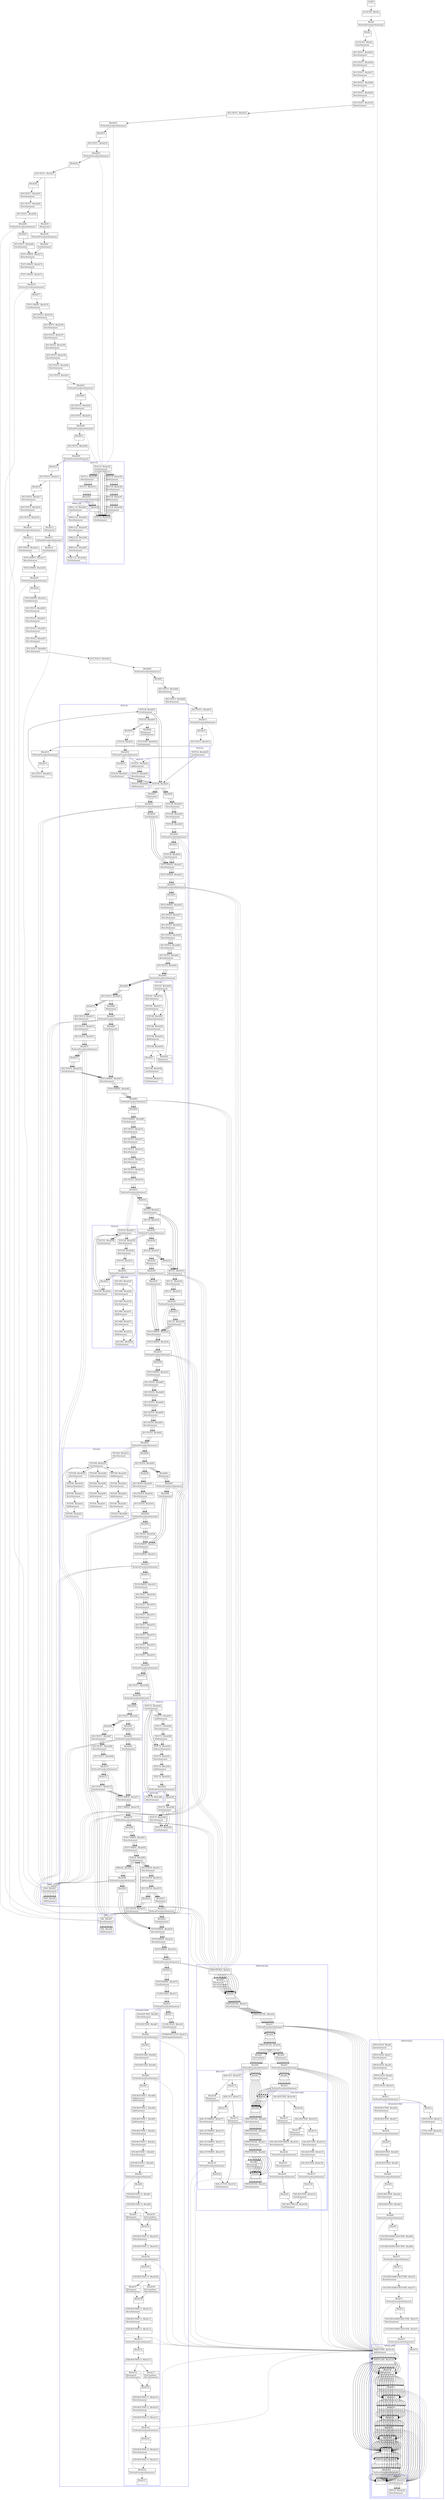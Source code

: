 digraph Cfg {
compound=true;
node [
shape = "record"
]

edge [
arrowtail = "empty"
]
Block0 [
label = "{START|}"
]
Block1 [
label = "{SG-02-001. Block1|}"
]
Block2 [
label = "{Block2|PerformProcedureStatement\l}"
]
subgraph cluster_1{
color = blue;
label = "OPEN-FILES";
Block6 [
label = "{OPEN-FILES. Block6|OpenStatement\l}"
]
Block7 [
label = "{OPEN-FILES. Block7|MoveStatement\l}"
]
Block8 [
label = "{OPEN-FILES. Block8|MoveStatement\l}"
]
Block9 [
label = "{OPEN-FILES. Block9|MoveStatement\l}"
]
Block10 [
label = "{OPEN-FILES. Block10|}"
]
Block11 [
label = "{Block11|PerformProcedureStatement\l}"
]
subgraph cluster_2{
color = blue;
label = "HEAD-ROUTINE";
Block56 [
label = "{HEAD-ROUTINE. Block56|MoveStatement\l}"
]
Block57 [
label = "{HEAD-ROUTINE. Block57|}"
]
Block58 [
label = "{Block58|PerformProcedureStatement\l}"
]
subgraph cluster_8{
color = blue;
label = "WRITE-LINE";
Block128 [
label = "{WRITE-LINE. Block128|AddStatement\l}"
]
Block129 [
label = "{WRITE-LINE. Block129|}"
]
Block130 [
label = "{Block130|IfStatement\lMoveStatement\lMoveStatement\lWriteStatement\lMoveStatement\l}"
]
Block131 [
label = "{Block131|PerformProcedureStatement\l}"
]
subgraph cluster_21{
color = blue;
label = "WRT-LN";
Block141 [
label = "{WRT-LN. Block141|WriteStatement\l}"
]
Block142 [
label = "{WRT-LN. Block142|MoveStatement\l}"
]
Block141 -> Block142

}
Block131 -> Block141 [style=dashed, arrowhead=none]

Block132 [
label = "{Block132|MoveStatement\l}"
]
Block133 [
label = "{Block133|PerformProcedureStatement\l}"
]
subgraph cluster_22{
color = blue;
label = "WRT-LN";
Block141 [
label = "{WRT-LN. Block141|WriteStatement\l}"
]
Block142 [
label = "{WRT-LN. Block142|MoveStatement\l}"
]
Block141 -> Block142

}
Block133 -> Block141 [style=dashed, arrowhead=none]

Block134 [
label = "{Block134|MoveStatement\l}"
]
Block135 [
label = "{Block135|PerformProcedureStatement\l}"
]
subgraph cluster_23{
color = blue;
label = "WRT-LN";
Block141 [
label = "{WRT-LN. Block141|WriteStatement\l}"
]
Block142 [
label = "{WRT-LN. Block142|MoveStatement\l}"
]
Block141 -> Block142

}
Block135 -> Block141 [style=dashed, arrowhead=none]

Block136 [
label = "{Block136|MoveStatement\lMoveStatement\l}"
]
Block137 [
label = "{Block137|}"
]
Block138 [
label = "{WRITE-LINE. Block138|}"
]
Block139 [
label = "{Block139|PerformProcedureStatement\l}"
]
subgraph cluster_24{
color = blue;
label = "WRT-LN";
Block141 [
label = "{WRT-LN. Block141|WriteStatement\l}"
]
Block142 [
label = "{WRT-LN. Block142|MoveStatement\l}"
]
Block141 -> Block142

}
Block139 -> Block141 [style=dashed, arrowhead=none]

Block140 [
label = "{Block140|}"
]
Block128 -> Block129
Block129 -> Block130
Block129 -> Block137
Block130 -> Block131
Block131 -> Block132
Block132 -> Block133
Block133 -> Block134
Block134 -> Block135
Block135 -> Block136
Block136 -> Block137
Block137 -> Block138
Block138 -> Block139
Block139 -> Block140

}
Block58 -> Block128 [style=dashed, arrowhead=none]

Block59 [
label = "{Block59|}"
]
Block60 [
label = "{HEAD-ROUTINE. Block60|MoveStatement\l}"
]
Block61 [
label = "{HEAD-ROUTINE. Block61|}"
]
Block62 [
label = "{Block62|PerformProcedureStatement\l}"
]
subgraph cluster_9{
color = blue;
label = "WRITE-LINE";
Block128 [
label = "{WRITE-LINE. Block128|AddStatement\l}"
]
Block129 [
label = "{WRITE-LINE. Block129|}"
]
Block130 [
label = "{Block130|IfStatement\lMoveStatement\lMoveStatement\lWriteStatement\lMoveStatement\l}"
]
Block131 [
label = "{Block131|PerformProcedureStatement\l}"
]
Block131 -> Block141 [style=dashed, arrowhead=none]

Block132 [
label = "{Block132|MoveStatement\l}"
]
Block133 [
label = "{Block133|PerformProcedureStatement\l}"
]
Block133 -> Block141 [style=dashed, arrowhead=none]

Block134 [
label = "{Block134|MoveStatement\l}"
]
Block135 [
label = "{Block135|PerformProcedureStatement\l}"
]
Block135 -> Block141 [style=dashed, arrowhead=none]

Block136 [
label = "{Block136|MoveStatement\lMoveStatement\l}"
]
Block137 [
label = "{Block137|}"
]
Block138 [
label = "{WRITE-LINE. Block138|}"
]
Block139 [
label = "{Block139|PerformProcedureStatement\l}"
]
Block139 -> Block141 [style=dashed, arrowhead=none]

Block140 [
label = "{Block140|}"
]
Block128 -> Block129
Block129 -> Block130
Block129 -> Block137
Block130 -> Block131
Block131 -> Block132
Block132 -> Block133
Block133 -> Block134
Block134 -> Block135
Block135 -> Block136
Block136 -> Block137
Block137 -> Block138
Block138 -> Block139
Block139 -> Block140

}
Block62 -> Block128 [style=dashed, arrowhead=none]

Block63 [
label = "{Block63|}"
]
Block64 [
label = "{HEAD-ROUTINE. Block64|MoveStatement\l}"
]
Block65 [
label = "{HEAD-ROUTINE. Block65|}"
]
Block66 [
label = "{Block66|PerformProcedureStatement\l}"
]
subgraph cluster_10{
color = blue;
label = "WRITE-LINE";
Block128 [
label = "{WRITE-LINE. Block128|AddStatement\l}"
]
Block129 [
label = "{WRITE-LINE. Block129|}"
]
Block130 [
label = "{Block130|IfStatement\lMoveStatement\lMoveStatement\lWriteStatement\lMoveStatement\l}"
]
Block131 [
label = "{Block131|PerformProcedureStatement\l}"
]
Block131 -> Block141 [style=dashed, arrowhead=none]

Block132 [
label = "{Block132|MoveStatement\l}"
]
Block133 [
label = "{Block133|PerformProcedureStatement\l}"
]
Block133 -> Block141 [style=dashed, arrowhead=none]

Block134 [
label = "{Block134|MoveStatement\l}"
]
Block135 [
label = "{Block135|PerformProcedureStatement\l}"
]
Block135 -> Block141 [style=dashed, arrowhead=none]

Block136 [
label = "{Block136|MoveStatement\lMoveStatement\l}"
]
Block137 [
label = "{Block137|}"
]
Block138 [
label = "{WRITE-LINE. Block138|}"
]
Block139 [
label = "{Block139|PerformProcedureStatement\l}"
]
Block139 -> Block141 [style=dashed, arrowhead=none]

Block140 [
label = "{Block140|}"
]
Block128 -> Block129
Block129 -> Block130
Block129 -> Block137
Block130 -> Block131
Block131 -> Block132
Block132 -> Block133
Block133 -> Block134
Block134 -> Block135
Block135 -> Block136
Block136 -> Block137
Block137 -> Block138
Block138 -> Block139
Block139 -> Block140

}
Block66 -> Block128 [style=dashed, arrowhead=none]

Block67 [
label = "{Block67|}"
]
Block68 [
label = "{COLUMN-NAMES-ROUTINE. Block68|MoveStatement\l}"
]
Block69 [
label = "{COLUMN-NAMES-ROUTINE. Block69|}"
]
Block70 [
label = "{Block70|PerformProcedureStatement\l}"
]
subgraph cluster_11{
color = blue;
label = "WRITE-LINE";
Block128 [
label = "{WRITE-LINE. Block128|AddStatement\l}"
]
Block129 [
label = "{WRITE-LINE. Block129|}"
]
Block130 [
label = "{Block130|IfStatement\lMoveStatement\lMoveStatement\lWriteStatement\lMoveStatement\l}"
]
Block131 [
label = "{Block131|PerformProcedureStatement\l}"
]
Block131 -> Block141 [style=dashed, arrowhead=none]

Block132 [
label = "{Block132|MoveStatement\l}"
]
Block133 [
label = "{Block133|PerformProcedureStatement\l}"
]
Block133 -> Block141 [style=dashed, arrowhead=none]

Block134 [
label = "{Block134|MoveStatement\l}"
]
Block135 [
label = "{Block135|PerformProcedureStatement\l}"
]
Block135 -> Block141 [style=dashed, arrowhead=none]

Block136 [
label = "{Block136|MoveStatement\lMoveStatement\l}"
]
Block137 [
label = "{Block137|}"
]
Block138 [
label = "{WRITE-LINE. Block138|}"
]
Block139 [
label = "{Block139|PerformProcedureStatement\l}"
]
Block139 -> Block141 [style=dashed, arrowhead=none]

Block140 [
label = "{Block140|}"
]
Block128 -> Block129
Block129 -> Block130
Block129 -> Block137
Block130 -> Block131
Block131 -> Block132
Block132 -> Block133
Block133 -> Block134
Block134 -> Block135
Block135 -> Block136
Block136 -> Block137
Block137 -> Block138
Block138 -> Block139
Block139 -> Block140

}
Block70 -> Block128 [style=dashed, arrowhead=none]

Block71 [
label = "{Block71|}"
]
Block72 [
label = "{COLUMN-NAMES-ROUTINE. Block72|MoveStatement\l}"
]
Block73 [
label = "{COLUMN-NAMES-ROUTINE. Block73|}"
]
Block74 [
label = "{Block74|PerformProcedureStatement\l}"
]
subgraph cluster_12{
color = blue;
label = "WRITE-LINE";
Block128 [
label = "{WRITE-LINE. Block128|AddStatement\l}"
]
Block129 [
label = "{WRITE-LINE. Block129|}"
]
Block130 [
label = "{Block130|IfStatement\lMoveStatement\lMoveStatement\lWriteStatement\lMoveStatement\l}"
]
Block131 [
label = "{Block131|PerformProcedureStatement\l}"
]
Block131 -> Block141 [style=dashed, arrowhead=none]

Block132 [
label = "{Block132|MoveStatement\l}"
]
Block133 [
label = "{Block133|PerformProcedureStatement\l}"
]
Block133 -> Block141 [style=dashed, arrowhead=none]

Block134 [
label = "{Block134|MoveStatement\l}"
]
Block135 [
label = "{Block135|PerformProcedureStatement\l}"
]
Block135 -> Block141 [style=dashed, arrowhead=none]

Block136 [
label = "{Block136|MoveStatement\lMoveStatement\l}"
]
Block137 [
label = "{Block137|}"
]
Block138 [
label = "{WRITE-LINE. Block138|}"
]
Block139 [
label = "{Block139|PerformProcedureStatement\l}"
]
Block139 -> Block141 [style=dashed, arrowhead=none]

Block140 [
label = "{Block140|}"
]
Block128 -> Block129
Block129 -> Block130
Block129 -> Block137
Block130 -> Block131
Block131 -> Block132
Block132 -> Block133
Block133 -> Block134
Block134 -> Block135
Block135 -> Block136
Block136 -> Block137
Block137 -> Block138
Block138 -> Block139
Block139 -> Block140

}
Block74 -> Block128 [style=dashed, arrowhead=none]

Block75 [
label = "{Block75|}"
]
Block76 [
label = "{COLUMN-NAMES-ROUTINE. Block76|MoveStatement\l}"
]
Block77 [
label = "{COLUMN-NAMES-ROUTINE. Block77|}"
]
Block78 [
label = "{Block78|PerformProcedureStatement\l}"
]
subgraph cluster_13{
color = blue;
label = "WRITE-LINE";
Block128 [
label = "{WRITE-LINE. Block128|AddStatement\l}"
]
Block129 [
label = "{WRITE-LINE. Block129|}"
]
Block130 [
label = "{Block130|IfStatement\lMoveStatement\lMoveStatement\lWriteStatement\lMoveStatement\l}"
]
Block131 [
label = "{Block131|PerformProcedureStatement\l}"
]
Block131 -> Block141 [style=dashed, arrowhead=none]

Block132 [
label = "{Block132|MoveStatement\l}"
]
Block133 [
label = "{Block133|PerformProcedureStatement\l}"
]
Block133 -> Block141 [style=dashed, arrowhead=none]

Block134 [
label = "{Block134|MoveStatement\l}"
]
Block135 [
label = "{Block135|PerformProcedureStatement\l}"
]
Block135 -> Block141 [style=dashed, arrowhead=none]

Block136 [
label = "{Block136|MoveStatement\lMoveStatement\l}"
]
Block137 [
label = "{Block137|}"
]
Block138 [
label = "{WRITE-LINE. Block138|}"
]
Block139 [
label = "{Block139|PerformProcedureStatement\l}"
]
Block139 -> Block141 [style=dashed, arrowhead=none]

Block140 [
label = "{Block140|}"
]
Block128 -> Block129
Block129 -> Block130
Block129 -> Block137
Block130 -> Block131
Block131 -> Block132
Block132 -> Block133
Block133 -> Block134
Block134 -> Block135
Block135 -> Block136
Block136 -> Block137
Block137 -> Block138
Block138 -> Block139
Block139 -> Block140

}
Block78 -> Block128 [style=dashed, arrowhead=none]

Block79 [
label = "{Block79|}"
]
Block56 -> Block57
Block57 -> Block58
Block58 -> Block59
Block59 -> Block60
Block60 -> Block61
Block61 -> Block62
Block62 -> Block63
Block63 -> Block64
Block64 -> Block65
Block65 -> Block66
Block66 -> Block67
Block67 -> Block68
Block68 -> Block69
Block69 -> Block70
Block70 -> Block71
Block71 -> Block72
Block72 -> Block73
Block73 -> Block74
Block74 -> Block75
Block75 -> Block76
Block76 -> Block77
Block77 -> Block78
Block78 -> Block79

}
Block11 -> Block56 [style=dashed, arrowhead=none]

Block12 [
label = "{Block12|}"
]
Block13 [
label = "{OPEN-FILES. Block13|GotoStatement\l}"
]
Block182 [
label = "{CCVS1-EXIT. Block182|ExitStatement\l}"
]
Block6 -> Block7
Block7 -> Block8
Block8 -> Block9
Block9 -> Block10
Block10 -> Block11
Block11 -> Block12
Block12 -> Block13
Block13 -> Block182

}
Block2 -> Block6 [style=dashed, arrowhead=none]

Block3 [
label = "{Block3|}"
]
Block4 [
label = "{SG-02-001. Block4|GotoStatement\l}"
]
Block245 [
label = "{SEG-TEST-1. Block245|MoveStatement\l}"
]
Block246 [
label = "{SEG-TEST-1. Block246|MoveStatement\l}"
]
Block247 [
label = "{SEG-TEST-1. Block247|MoveStatement\l}"
]
Block248 [
label = "{SEG-TEST-1. Block248|MoveStatement\l}"
]
Block249 [
label = "{SEG-TEST-1. Block249|MoveStatement\l}"
]
Block250 [
label = "{SEG-TEST-1. Block250|AlterStatement\l}"
]
Block251 [
label = "{SEG-TEST-1. Block251|}"
]
Block252 [
label = "{Block252|PerformProcedureStatement\l}"
]
subgraph cluster_38{
color = blue;
label = "TEST-1A";
Block183 [
label = "{TEST-1A. Block183|GotoStatement\l}"
]
Block194 [
label = "{TEST-1D. Block194|ExitStatement\l}"
]
Block185 [
label = "{TEST-1B. Block185|AddStatement\l}"
]
Block186 [
label = "{TEST-1B. Block186|MoveStatement\l}"
]
Block187 [
label = "{TEST-1B. Block187|AddStatement\l}"
]
Block188 [
label = "{TEST-1B. Block188|GotoStatement\l}"
]
Block190 [
label = "{TEST-1C. Block190|AlterStatement\l}"
]
Block191 [
label = "{TEST-1C. Block191|}"
]
Block192 [
label = "{Block192|PerformProcedureStatement\l}"
]
subgraph cluster_30{
color = blue;
label = "PARA-1-22";
Block292 [
label = "{PARA-1-22. Block292|GotoStatement\l}"
]
Block298 [
label = "{PARA-3-22. Block298|ExitStatement\l}"
]
Block294 [
label = "{PARA-2-22. Block294|MoveStatement\l}"
]
Block295 [
label = "{PARA-2-22. Block295|MoveStatement\l}"
]
Block296 [
label = "{PARA-2-22. Block296|AddStatement\l}"
]
Block297 [
label = "{PARA-2-22. Block297|AlterStatement\l}"
]
Block292 -> Block298
Block292 -> Block294
Block294 -> Block295
Block295 -> Block296
Block296 -> Block297
Block297 -> Block298

}
Block192 -> Block292 [style=dashed, arrowhead=none]

Block193 [
label = "{Block193|}"
]
Block183 -> Block194
Block183 -> Block185
Block183 -> Block190
Block185 -> Block186
Block186 -> Block187
Block187 -> Block188
Block188 -> Block194
Block190 -> Block191
Block191 -> Block192
Block192 -> Block193
Block193 -> Block194

}
Block252 -> Block183 [style=dashed, arrowhead=none]

Block253 [
label = "{Block253|}"
]
Block254 [
label = "{SEG-TEST-1. Block254|}"
]
Block255 [
label = "{Block255|PerformProcedureStatement\l}"
]
subgraph cluster_39{
color = blue;
label = "TEST-1A";
Block183 [
label = "{TEST-1A. Block183|GotoStatement\l}"
]
Block194 [
label = "{TEST-1D. Block194|ExitStatement\l}"
]
Block185 [
label = "{TEST-1B. Block185|AddStatement\l}"
]
Block186 [
label = "{TEST-1B. Block186|MoveStatement\l}"
]
Block187 [
label = "{TEST-1B. Block187|AddStatement\l}"
]
Block188 [
label = "{TEST-1B. Block188|GotoStatement\l}"
]
Block190 [
label = "{TEST-1C. Block190|AlterStatement\l}"
]
Block191 [
label = "{TEST-1C. Block191|}"
]
Block192 [
label = "{Block192|PerformProcedureStatement\l}"
]
Block192 -> Block292 [style=dashed, arrowhead=none]

Block193 [
label = "{Block193|}"
]
Block183 -> Block194
Block183 -> Block185
Block183 -> Block190
Block185 -> Block186
Block186 -> Block187
Block187 -> Block188
Block188 -> Block194
Block190 -> Block191
Block191 -> Block192
Block192 -> Block193
Block193 -> Block194

}
Block255 -> Block183 [style=dashed, arrowhead=none]

Block256 [
label = "{Block256|}"
]
Block257 [
label = "{SEG-TEST-1. Block257|}"
]
Block258 [
label = "{Block258|IfStatement\l}"
]
Block259 [
label = "{Block259|PerformProcedureStatement\l}"
]
subgraph cluster_40{
color = blue;
label = "PASS";
Block25 [
label = "{PASS. Block25|MoveStatement\l}"
]
Block26 [
label = "{PASS. Block26|AddStatement\l}"
]
Block25 -> Block26

}
Block259 -> Block25 [style=dashed, arrowhead=none]

Block260 [
label = "{Block260|GotoStatement\l}"
]
Block273 [
label = "{TEST-1-WRITE. Block273|MoveStatement\l}"
]
Block274 [
label = "{TEST-1-WRITE. Block274|MoveStatement\l}"
]
Block275 [
label = "{TEST-1-WRITE. Block275|}"
]
Block276 [
label = "{Block276|PerformProcedureStatement\l}"
]
subgraph cluster_43{
color = blue;
label = "PRINT-DETAIL";
Block32 [
label = "{PRINT-DETAIL. Block32|}"
]
Block33 [
label = "{Block33|IfStatement\lMoveStatement\lMoveStatement\l}"
]
Block34 [
label = "{Block34|}"
]
Block35 [
label = "{PRINT-DETAIL. Block35|MoveStatement\l}"
]
Block36 [
label = "{PRINT-DETAIL. Block36|}"
]
Block37 [
label = "{Block37|PerformProcedureStatement\l}"
]
subgraph cluster_4{
color = blue;
label = "WRITE-LINE";
Block128 [
label = "{WRITE-LINE. Block128|AddStatement\l}"
]
Block129 [
label = "{WRITE-LINE. Block129|}"
]
Block130 [
label = "{Block130|IfStatement\lMoveStatement\lMoveStatement\lWriteStatement\lMoveStatement\l}"
]
Block131 [
label = "{Block131|PerformProcedureStatement\l}"
]
Block131 -> Block141 [style=dashed, arrowhead=none]

Block132 [
label = "{Block132|MoveStatement\l}"
]
Block133 [
label = "{Block133|PerformProcedureStatement\l}"
]
Block133 -> Block141 [style=dashed, arrowhead=none]

Block134 [
label = "{Block134|MoveStatement\l}"
]
Block135 [
label = "{Block135|PerformProcedureStatement\l}"
]
Block135 -> Block141 [style=dashed, arrowhead=none]

Block136 [
label = "{Block136|MoveStatement\lMoveStatement\l}"
]
Block137 [
label = "{Block137|}"
]
Block138 [
label = "{WRITE-LINE. Block138|}"
]
Block139 [
label = "{Block139|PerformProcedureStatement\l}"
]
Block139 -> Block141 [style=dashed, arrowhead=none]

Block140 [
label = "{Block140|}"
]
Block128 -> Block129
Block129 -> Block130
Block129 -> Block137
Block130 -> Block131
Block131 -> Block132
Block132 -> Block133
Block133 -> Block134
Block134 -> Block135
Block135 -> Block136
Block136 -> Block137
Block137 -> Block138
Block138 -> Block139
Block139 -> Block140

}
Block37 -> Block128 [style=dashed, arrowhead=none]

Block38 [
label = "{Block38|}"
]
Block39 [
label = "{PRINT-DETAIL. Block39|}"
]
Block40 [
label = "{Block40|IfStatement\l}"
]
Block41 [
label = "{Block41|PerformProcedureStatement\l}"
]
subgraph cluster_5{
color = blue;
label = "WRITE-LINE";
Block128 [
label = "{WRITE-LINE. Block128|AddStatement\l}"
]
Block129 [
label = "{WRITE-LINE. Block129|}"
]
Block130 [
label = "{Block130|IfStatement\lMoveStatement\lMoveStatement\lWriteStatement\lMoveStatement\l}"
]
Block131 [
label = "{Block131|PerformProcedureStatement\l}"
]
Block131 -> Block141 [style=dashed, arrowhead=none]

Block132 [
label = "{Block132|MoveStatement\l}"
]
Block133 [
label = "{Block133|PerformProcedureStatement\l}"
]
Block133 -> Block141 [style=dashed, arrowhead=none]

Block134 [
label = "{Block134|MoveStatement\l}"
]
Block135 [
label = "{Block135|PerformProcedureStatement\l}"
]
Block135 -> Block141 [style=dashed, arrowhead=none]

Block136 [
label = "{Block136|MoveStatement\lMoveStatement\l}"
]
Block137 [
label = "{Block137|}"
]
Block138 [
label = "{WRITE-LINE. Block138|}"
]
Block139 [
label = "{Block139|PerformProcedureStatement\l}"
]
Block139 -> Block141 [style=dashed, arrowhead=none]

Block140 [
label = "{Block140|}"
]
Block128 -> Block129
Block129 -> Block130
Block129 -> Block137
Block130 -> Block131
Block131 -> Block132
Block132 -> Block133
Block133 -> Block134
Block134 -> Block135
Block135 -> Block136
Block136 -> Block137
Block137 -> Block138
Block138 -> Block139
Block139 -> Block140

}
Block41 -> Block128 [style=dashed, arrowhead=none]

Block42 [
label = "{Block42|}"
]
Block43 [
label = "{Block43|PerformProcedureStatement\l}"
]
subgraph cluster_6{
color = blue;
label = "FAIL-ROUTINE";
Block146 [
label = "{FAIL-ROUTINE. Block146|}"
]
Block147 [
label = "{Block147|IfStatement\lGotoStatement\l}"
]
Block161 [
label = "{FAIL-ROUTINE-WRITE. Block161|MoveStatement\l}"
]
Block162 [
label = "{Block162|PerformProcedureStatement\l}"
]
subgraph cluster_27{
color = blue;
label = "WRITE-LINE";
Block128 [
label = "{WRITE-LINE. Block128|AddStatement\l}"
]
Block129 [
label = "{WRITE-LINE. Block129|}"
]
Block130 [
label = "{Block130|IfStatement\lMoveStatement\lMoveStatement\lWriteStatement\lMoveStatement\l}"
]
Block131 [
label = "{Block131|PerformProcedureStatement\l}"
]
Block131 -> Block141 [style=dashed, arrowhead=none]

Block132 [
label = "{Block132|MoveStatement\l}"
]
Block133 [
label = "{Block133|PerformProcedureStatement\l}"
]
Block133 -> Block141 [style=dashed, arrowhead=none]

Block134 [
label = "{Block134|MoveStatement\l}"
]
Block135 [
label = "{Block135|PerformProcedureStatement\l}"
]
Block135 -> Block141 [style=dashed, arrowhead=none]

Block136 [
label = "{Block136|MoveStatement\lMoveStatement\l}"
]
Block137 [
label = "{Block137|}"
]
Block138 [
label = "{WRITE-LINE. Block138|}"
]
Block139 [
label = "{Block139|PerformProcedureStatement\l}"
]
Block139 -> Block141 [style=dashed, arrowhead=none]

Block140 [
label = "{Block140|}"
]
Block128 -> Block129
Block129 -> Block130
Block129 -> Block137
Block130 -> Block131
Block131 -> Block132
Block132 -> Block133
Block133 -> Block134
Block134 -> Block135
Block135 -> Block136
Block136 -> Block137
Block137 -> Block138
Block138 -> Block139
Block139 -> Block140

}
Block162 -> Block128 [style=dashed, arrowhead=none]

Block163 [
label = "{Block163|MoveStatement\l}"
]
Block164 [
label = "{Block164|PerformProcedureStatement\l}"
]
subgraph cluster_28{
color = blue;
label = "WRITE-LINE";
Block128 [
label = "{WRITE-LINE. Block128|AddStatement\l}"
]
Block129 [
label = "{WRITE-LINE. Block129|}"
]
Block130 [
label = "{Block130|IfStatement\lMoveStatement\lMoveStatement\lWriteStatement\lMoveStatement\l}"
]
Block131 [
label = "{Block131|PerformProcedureStatement\l}"
]
Block131 -> Block141 [style=dashed, arrowhead=none]

Block132 [
label = "{Block132|MoveStatement\l}"
]
Block133 [
label = "{Block133|PerformProcedureStatement\l}"
]
Block133 -> Block141 [style=dashed, arrowhead=none]

Block134 [
label = "{Block134|MoveStatement\l}"
]
Block135 [
label = "{Block135|PerformProcedureStatement\l}"
]
Block135 -> Block141 [style=dashed, arrowhead=none]

Block136 [
label = "{Block136|MoveStatement\lMoveStatement\l}"
]
Block137 [
label = "{Block137|}"
]
Block138 [
label = "{WRITE-LINE. Block138|}"
]
Block139 [
label = "{Block139|PerformProcedureStatement\l}"
]
Block139 -> Block141 [style=dashed, arrowhead=none]

Block140 [
label = "{Block140|}"
]
Block128 -> Block129
Block129 -> Block130
Block129 -> Block137
Block130 -> Block131
Block131 -> Block132
Block132 -> Block133
Block133 -> Block134
Block134 -> Block135
Block135 -> Block136
Block136 -> Block137
Block137 -> Block138
Block138 -> Block139
Block139 -> Block140

}
Block164 -> Block128 [style=dashed, arrowhead=none]

Block165 [
label = "{Block165|}"
]
Block166 [
label = "{FAIL-ROUTINE-EX. Block166|ExitStatement\l}"
]
Block149 [
label = "{Block149|}"
]
Block150 [
label = "{FAIL-ROUTINE. Block150|}"
]
Block151 [
label = "{Block151|IfStatement\lGotoStatement\l}"
]
Block153 [
label = "{Block153|}"
]
Block154 [
label = "{FAIL-ROUTINE. Block154|MoveStatement\l}"
]
Block155 [
label = "{FAIL-ROUTINE. Block155|MoveStatement\l}"
]
Block156 [
label = "{FAIL-ROUTINE. Block156|}"
]
Block157 [
label = "{Block157|PerformProcedureStatement\l}"
]
subgraph cluster_26{
color = blue;
label = "WRITE-LINE";
Block128 [
label = "{WRITE-LINE. Block128|AddStatement\l}"
]
Block129 [
label = "{WRITE-LINE. Block129|}"
]
Block130 [
label = "{Block130|IfStatement\lMoveStatement\lMoveStatement\lWriteStatement\lMoveStatement\l}"
]
Block131 [
label = "{Block131|PerformProcedureStatement\l}"
]
Block131 -> Block141 [style=dashed, arrowhead=none]

Block132 [
label = "{Block132|MoveStatement\l}"
]
Block133 [
label = "{Block133|PerformProcedureStatement\l}"
]
Block133 -> Block141 [style=dashed, arrowhead=none]

Block134 [
label = "{Block134|MoveStatement\l}"
]
Block135 [
label = "{Block135|PerformProcedureStatement\l}"
]
Block135 -> Block141 [style=dashed, arrowhead=none]

Block136 [
label = "{Block136|MoveStatement\lMoveStatement\l}"
]
Block137 [
label = "{Block137|}"
]
Block138 [
label = "{WRITE-LINE. Block138|}"
]
Block139 [
label = "{Block139|PerformProcedureStatement\l}"
]
Block139 -> Block141 [style=dashed, arrowhead=none]

Block140 [
label = "{Block140|}"
]
Block128 -> Block129
Block129 -> Block130
Block129 -> Block137
Block130 -> Block131
Block131 -> Block132
Block132 -> Block133
Block133 -> Block134
Block134 -> Block135
Block135 -> Block136
Block136 -> Block137
Block137 -> Block138
Block138 -> Block139
Block139 -> Block140

}
Block157 -> Block128 [style=dashed, arrowhead=none]

Block158 [
label = "{Block158|}"
]
Block159 [
label = "{FAIL-ROUTINE. Block159|GotoStatement\l}"
]
Block146 -> Block147
Block146 -> Block149
Block147 -> Block161
Block161 -> Block162
Block162 -> Block163
Block163 -> Block164
Block164 -> Block165
Block165 -> Block166
Block149 -> Block150
Block150 -> Block151
Block150 -> Block153
Block151 -> Block161
Block153 -> Block154
Block154 -> Block155
Block155 -> Block156
Block156 -> Block157
Block157 -> Block158
Block158 -> Block159
Block159 -> Block166

}
Block43 -> Block146 [style=dashed, arrowhead=none]

Block44 [
label = "{Block44|}"
]
Block48 [
label = "{Block48|}"
]
Block49 [
label = "{PRINT-DETAIL. Block49|MoveStatement\l}"
]
Block50 [
label = "{PRINT-DETAIL. Block50|MoveStatement\l}"
]
Block51 [
label = "{PRINT-DETAIL. Block51|MoveStatement\l}"
]
Block52 [
label = "{PRINT-DETAIL. Block52|}"
]
Block53 [
label = "{Block53|IfStatement\lMoveStatement\l}"
]
Block54 [
label = "{Block54|}"
]
Block55 [
label = "{PRINT-DETAIL. Block55|MoveStatement\l}"
]
Block45 [
label = "{Block45|ElseCondition\l}"
]
Block46 [
label = "{Block46|PerformProcedureStatement\l}"
]
subgraph cluster_7{
color = blue;
label = "BAIL-OUT";
Block167 [
label = "{BAIL-OUT. Block167|}"
]
Block168 [
label = "{Block168|IfStatement\lGotoStatement\l}"
]
Block175 [
label = "{BAIL-OUT-WRITE. Block175|MoveStatement\l}"
]
Block176 [
label = "{BAIL-OUT-WRITE. Block176|MoveStatement\l}"
]
Block177 [
label = "{BAIL-OUT-WRITE. Block177|MoveStatement\l}"
]
Block178 [
label = "{BAIL-OUT-WRITE. Block178|}"
]
Block179 [
label = "{Block179|PerformProcedureStatement\l}"
]
subgraph cluster_29{
color = blue;
label = "WRITE-LINE";
Block128 [
label = "{WRITE-LINE. Block128|AddStatement\l}"
]
Block129 [
label = "{WRITE-LINE. Block129|}"
]
Block130 [
label = "{Block130|IfStatement\lMoveStatement\lMoveStatement\lWriteStatement\lMoveStatement\l}"
]
Block131 [
label = "{Block131|PerformProcedureStatement\l}"
]
Block131 -> Block141 [style=dashed, arrowhead=none]

Block132 [
label = "{Block132|MoveStatement\l}"
]
Block133 [
label = "{Block133|PerformProcedureStatement\l}"
]
Block133 -> Block141 [style=dashed, arrowhead=none]

Block134 [
label = "{Block134|MoveStatement\l}"
]
Block135 [
label = "{Block135|PerformProcedureStatement\l}"
]
Block135 -> Block141 [style=dashed, arrowhead=none]

Block136 [
label = "{Block136|MoveStatement\lMoveStatement\l}"
]
Block137 [
label = "{Block137|}"
]
Block138 [
label = "{WRITE-LINE. Block138|}"
]
Block139 [
label = "{Block139|PerformProcedureStatement\l}"
]
Block139 -> Block141 [style=dashed, arrowhead=none]

Block140 [
label = "{Block140|}"
]
Block128 -> Block129
Block129 -> Block130
Block129 -> Block137
Block130 -> Block131
Block131 -> Block132
Block132 -> Block133
Block133 -> Block134
Block134 -> Block135
Block135 -> Block136
Block136 -> Block137
Block137 -> Block138
Block138 -> Block139
Block139 -> Block140

}
Block179 -> Block128 [style=dashed, arrowhead=none]

Block180 [
label = "{Block180|}"
]
Block181 [
label = "{BAIL-OUT-EX. Block181|ExitStatement\l}"
]
Block170 [
label = "{Block170|}"
]
Block171 [
label = "{BAIL-OUT. Block171|}"
]
Block172 [
label = "{Block172|IfStatement\lGotoStatement\l}"
]
Block174 [
label = "{Block174|}"
]
Block167 -> Block168
Block167 -> Block170
Block168 -> Block175
Block175 -> Block176
Block176 -> Block177
Block177 -> Block178
Block178 -> Block179
Block179 -> Block180
Block180 -> Block181
Block170 -> Block171
Block171 -> Block172
Block171 -> Block174
Block172 -> Block181
Block174 -> Block175

}
Block46 -> Block167 [style=dashed, arrowhead=none]

Block47 [
label = "{Block47|}"
]
Block32 -> Block33
Block32 -> Block34
Block33 -> Block34
Block34 -> Block35
Block35 -> Block36
Block36 -> Block37
Block37 -> Block38
Block38 -> Block39
Block39 -> Block40
Block39 -> Block45
Block40 -> Block41
Block41 -> Block42
Block42 -> Block43
Block43 -> Block44
Block44 -> Block48
Block48 -> Block49
Block49 -> Block50
Block50 -> Block51
Block51 -> Block52
Block52 -> Block53
Block52 -> Block54
Block53 -> Block54
Block54 -> Block55
Block45 -> Block46
Block46 -> Block47
Block47 -> Block48

}
Block276 -> Block32 [style=dashed, arrowhead=none]

Block277 [
label = "{Block277|}"
]
Block278 [
label = "{TEST-1-WRITE. Block278|GotoStatement\l}"
]
Block195 [
label = "{SEG-TEST-2. Block195|MoveStatement\l}"
]
Block196 [
label = "{SEG-TEST-2. Block196|MoveStatement\l}"
]
Block197 [
label = "{SEG-TEST-2. Block197|AlterStatement\l}"
]
Block198 [
label = "{SEG-TEST-2. Block198|MoveStatement\l}"
]
Block199 [
label = "{SEG-TEST-2. Block199|MoveStatement\l}"
]
Block200 [
label = "{SEG-TEST-2. Block200|MoveStatement\l}"
]
Block201 [
label = "{SEG-TEST-2. Block201|}"
]
Block202 [
label = "{Block202|PerformProcedureStatement\l}"
]
subgraph cluster_31{
color = blue;
label = "TEST-1A";
Block183 [
label = "{TEST-1A. Block183|GotoStatement\l}"
]
Block194 [
label = "{TEST-1D. Block194|ExitStatement\l}"
]
Block185 [
label = "{TEST-1B. Block185|AddStatement\l}"
]
Block186 [
label = "{TEST-1B. Block186|MoveStatement\l}"
]
Block187 [
label = "{TEST-1B. Block187|AddStatement\l}"
]
Block188 [
label = "{TEST-1B. Block188|GotoStatement\l}"
]
Block190 [
label = "{TEST-1C. Block190|AlterStatement\l}"
]
Block191 [
label = "{TEST-1C. Block191|}"
]
Block192 [
label = "{Block192|PerformProcedureStatement\l}"
]
Block192 -> Block292 [style=dashed, arrowhead=none]

Block193 [
label = "{Block193|}"
]
Block183 -> Block194
Block183 -> Block185
Block183 -> Block190
Block185 -> Block186
Block186 -> Block187
Block187 -> Block188
Block188 -> Block194
Block190 -> Block191
Block191 -> Block192
Block192 -> Block193
Block193 -> Block194

}
Block202 -> Block183 [style=dashed, arrowhead=none]

Block203 [
label = "{Block203|}"
]
Block204 [
label = "{SEG-TEST-2. Block204|AlterStatement\l}"
]
Block205 [
label = "{SEG-TEST-2. Block205|}"
]
Block206 [
label = "{Block206|PerformProcedureStatement\l}"
]
subgraph cluster_32{
color = blue;
label = "TEST-1A";
Block183 [
label = "{TEST-1A. Block183|GotoStatement\l}"
]
Block194 [
label = "{TEST-1D. Block194|ExitStatement\l}"
]
Block185 [
label = "{TEST-1B. Block185|AddStatement\l}"
]
Block186 [
label = "{TEST-1B. Block186|MoveStatement\l}"
]
Block187 [
label = "{TEST-1B. Block187|AddStatement\l}"
]
Block188 [
label = "{TEST-1B. Block188|GotoStatement\l}"
]
Block190 [
label = "{TEST-1C. Block190|AlterStatement\l}"
]
Block191 [
label = "{TEST-1C. Block191|}"
]
Block192 [
label = "{Block192|PerformProcedureStatement\l}"
]
Block192 -> Block292 [style=dashed, arrowhead=none]

Block193 [
label = "{Block193|}"
]
Block183 -> Block194
Block183 -> Block185
Block183 -> Block190
Block185 -> Block186
Block186 -> Block187
Block187 -> Block188
Block188 -> Block194
Block190 -> Block191
Block191 -> Block192
Block192 -> Block193
Block193 -> Block194

}
Block206 -> Block183 [style=dashed, arrowhead=none]

Block207 [
label = "{Block207|}"
]
Block208 [
label = "{SEG-TEST-2. Block208|}"
]
Block209 [
label = "{Block209|PerformProcedureStatement\l}"
]
subgraph cluster_33{
color = blue;
label = "TEST-1A";
Block183 [
label = "{TEST-1A. Block183|GotoStatement\l}"
]
Block194 [
label = "{TEST-1D. Block194|ExitStatement\l}"
]
Block185 [
label = "{TEST-1B. Block185|AddStatement\l}"
]
Block186 [
label = "{TEST-1B. Block186|MoveStatement\l}"
]
Block187 [
label = "{TEST-1B. Block187|AddStatement\l}"
]
Block188 [
label = "{TEST-1B. Block188|GotoStatement\l}"
]
Block190 [
label = "{TEST-1C. Block190|AlterStatement\l}"
]
Block191 [
label = "{TEST-1C. Block191|}"
]
Block192 [
label = "{Block192|PerformProcedureStatement\l}"
]
Block192 -> Block292 [style=dashed, arrowhead=none]

Block193 [
label = "{Block193|}"
]
Block183 -> Block194
Block183 -> Block185
Block183 -> Block190
Block185 -> Block186
Block186 -> Block187
Block187 -> Block188
Block188 -> Block194
Block190 -> Block191
Block191 -> Block192
Block192 -> Block193
Block193 -> Block194

}
Block209 -> Block183 [style=dashed, arrowhead=none]

Block210 [
label = "{Block210|}"
]
Block211 [
label = "{SEG-TEST-2. Block211|}"
]
Block212 [
label = "{Block212|IfStatement\l}"
]
Block213 [
label = "{Block213|PerformProcedureStatement\l}"
]
subgraph cluster_34{
color = blue;
label = "PASS";
Block25 [
label = "{PASS. Block25|MoveStatement\l}"
]
Block26 [
label = "{PASS. Block26|AddStatement\l}"
]
Block25 -> Block26

}
Block213 -> Block25 [style=dashed, arrowhead=none]

Block214 [
label = "{Block214|GotoStatement\l}"
]
Block227 [
label = "{TEST-2-WRITE. Block227|MoveStatement\l}"
]
Block228 [
label = "{TEST-2-WRITE. Block228|}"
]
Block229 [
label = "{Block229|PerformProcedureStatement\l}"
]
subgraph cluster_37{
color = blue;
label = "PRINT-DETAIL";
Block32 [
label = "{PRINT-DETAIL. Block32|}"
]
Block33 [
label = "{Block33|IfStatement\lMoveStatement\lMoveStatement\l}"
]
Block34 [
label = "{Block34|}"
]
Block35 [
label = "{PRINT-DETAIL. Block35|MoveStatement\l}"
]
Block36 [
label = "{PRINT-DETAIL. Block36|}"
]
Block37 [
label = "{Block37|PerformProcedureStatement\l}"
]
Block37 -> Block128 [style=dashed, arrowhead=none]

Block38 [
label = "{Block38|}"
]
Block39 [
label = "{PRINT-DETAIL. Block39|}"
]
Block40 [
label = "{Block40|IfStatement\l}"
]
Block41 [
label = "{Block41|PerformProcedureStatement\l}"
]
Block41 -> Block128 [style=dashed, arrowhead=none]

Block42 [
label = "{Block42|}"
]
Block43 [
label = "{Block43|PerformProcedureStatement\l}"
]
Block43 -> Block146 [style=dashed, arrowhead=none]

Block44 [
label = "{Block44|}"
]
Block48 [
label = "{Block48|}"
]
Block49 [
label = "{PRINT-DETAIL. Block49|MoveStatement\l}"
]
Block50 [
label = "{PRINT-DETAIL. Block50|MoveStatement\l}"
]
Block51 [
label = "{PRINT-DETAIL. Block51|MoveStatement\l}"
]
Block52 [
label = "{PRINT-DETAIL. Block52|}"
]
Block53 [
label = "{Block53|IfStatement\lMoveStatement\l}"
]
Block54 [
label = "{Block54|}"
]
Block55 [
label = "{PRINT-DETAIL. Block55|MoveStatement\l}"
]
Block45 [
label = "{Block45|ElseCondition\l}"
]
Block46 [
label = "{Block46|PerformProcedureStatement\l}"
]
Block46 -> Block167 [style=dashed, arrowhead=none]

Block47 [
label = "{Block47|}"
]
Block32 -> Block33
Block32 -> Block34
Block33 -> Block34
Block34 -> Block35
Block35 -> Block36
Block36 -> Block37
Block37 -> Block38
Block38 -> Block39
Block39 -> Block40
Block39 -> Block45
Block40 -> Block41
Block41 -> Block42
Block42 -> Block43
Block43 -> Block44
Block44 -> Block48
Block48 -> Block49
Block49 -> Block50
Block50 -> Block51
Block51 -> Block52
Block52 -> Block53
Block52 -> Block54
Block53 -> Block54
Block54 -> Block55
Block45 -> Block46
Block46 -> Block47
Block47 -> Block48

}
Block229 -> Block32 [style=dashed, arrowhead=none]

Block230 [
label = "{Block230|}"
]
Block231 [
label = "{TEST-2-WRITE. Block231|GotoStatement\l}"
]
Block400 [
label = "{SEG-TEST-3. Block400|MoveStatement\l}"
]
Block401 [
label = "{SEG-TEST-3. Block401|MoveStatement\l}"
]
Block402 [
label = "{SEG-TEST-3. Block402|MoveStatement\l}"
]
Block403 [
label = "{SEG-TEST-3. Block403|MoveStatement\l}"
]
Block404 [
label = "{SEG-TEST-3. Block404|MoveStatement\l}"
]
Block405 [
label = "{SEG-TEST-3. Block405|}"
]
Block406 [
label = "{Block406|PerformProcedureStatement\l}"
]
subgraph cluster_57{
color = blue;
label = "TEST-3X";
Block427 [
label = "{TEST-3X. Block427|GotoStatement\l}"
]
Block447 [
label = "{TEST-3D. Block447|}"
]
Block448 [
label = "{Block448|IfStatement\lGotoStatement\l}"
]
Block456 [
label = "{TEST-3EXIT. Block456|ExitStatement\l}"
]
Block450 [
label = "{Block450|}"
]
Block451 [
label = "{TEST-3D. Block451|}"
]
Block452 [
label = "{Block452|PerformProcedureStatement\l}"
]
subgraph cluster_64{
color = blue;
label = "TEST-3C";
Block444 [
label = "{TEST-3C. Block444|AddStatement\l}"
]
Block445 [
label = "{TEST-3C. Block445|MoveStatement\l}"
]
Block446 [
label = "{TEST-3C. Block446|AddStatement\l}"
]
Block444 -> Block445
Block445 -> Block446

}
Block452 -> Block444 [style=dashed, arrowhead=none]

Block453 [
label = "{Block453|}"
]
Block454 [
label = "{TEST-3D. Block454|GotoStatement\l}"
]
Block431 [
label = "{TEST-3B. Block431|}"
]
Block432 [
label = "{Block432|IfStatement\l}"
]
Block433 [
label = "{Block433|PerformProcedureStatement\l}"
]
subgraph cluster_62{
color = blue;
label = "PASS";
Block25 [
label = "{PASS. Block25|MoveStatement\l}"
]
Block26 [
label = "{PASS. Block26|AddStatement\l}"
]
Block25 -> Block26

}
Block433 -> Block25 [style=dashed, arrowhead=none]

Block434 [
label = "{Block434|GotoStatement\l}"
]
Block421 [
label = "{TEST-3-WRITE. Block421|MoveStatement\l}"
]
Block422 [
label = "{TEST-3-WRITE. Block422|}"
]
Block423 [
label = "{Block423|PerformProcedureStatement\l}"
]
subgraph cluster_61{
color = blue;
label = "PRINT-DETAIL";
Block32 [
label = "{PRINT-DETAIL. Block32|}"
]
Block33 [
label = "{Block33|IfStatement\lMoveStatement\lMoveStatement\l}"
]
Block34 [
label = "{Block34|}"
]
Block35 [
label = "{PRINT-DETAIL. Block35|MoveStatement\l}"
]
Block36 [
label = "{PRINT-DETAIL. Block36|}"
]
Block37 [
label = "{Block37|PerformProcedureStatement\l}"
]
Block37 -> Block128 [style=dashed, arrowhead=none]

Block38 [
label = "{Block38|}"
]
Block39 [
label = "{PRINT-DETAIL. Block39|}"
]
Block40 [
label = "{Block40|IfStatement\l}"
]
Block41 [
label = "{Block41|PerformProcedureStatement\l}"
]
Block41 -> Block128 [style=dashed, arrowhead=none]

Block42 [
label = "{Block42|}"
]
Block43 [
label = "{Block43|PerformProcedureStatement\l}"
]
Block43 -> Block146 [style=dashed, arrowhead=none]

Block44 [
label = "{Block44|}"
]
Block48 [
label = "{Block48|}"
]
Block49 [
label = "{PRINT-DETAIL. Block49|MoveStatement\l}"
]
Block50 [
label = "{PRINT-DETAIL. Block50|MoveStatement\l}"
]
Block51 [
label = "{PRINT-DETAIL. Block51|MoveStatement\l}"
]
Block52 [
label = "{PRINT-DETAIL. Block52|}"
]
Block53 [
label = "{Block53|IfStatement\lMoveStatement\l}"
]
Block54 [
label = "{Block54|}"
]
Block55 [
label = "{PRINT-DETAIL. Block55|MoveStatement\l}"
]
Block45 [
label = "{Block45|ElseCondition\l}"
]
Block46 [
label = "{Block46|PerformProcedureStatement\l}"
]
Block46 -> Block167 [style=dashed, arrowhead=none]

Block47 [
label = "{Block47|}"
]
Block32 -> Block33
Block32 -> Block34
Block33 -> Block34
Block34 -> Block35
Block35 -> Block36
Block36 -> Block37
Block37 -> Block38
Block38 -> Block39
Block39 -> Block40
Block39 -> Block45
Block40 -> Block41
Block41 -> Block42
Block42 -> Block43
Block43 -> Block44
Block44 -> Block48
Block48 -> Block49
Block49 -> Block50
Block50 -> Block51
Block51 -> Block52
Block52 -> Block53
Block52 -> Block54
Block53 -> Block54
Block54 -> Block55
Block45 -> Block46
Block46 -> Block47
Block47 -> Block48

}
Block423 -> Block32 [style=dashed, arrowhead=none]

Block424 [
label = "{Block424|}"
]
Block425 [
label = "{TEST-3-WRITE. Block425|GotoStatement\l}"
]
Block457 [
label = "{SEG-TEST-4. Block457|MoveStatement\l}"
]
Block458 [
label = "{SEG-TEST-4. Block458|MoveStatement\l}"
]
Block459 [
label = "{SEG-TEST-4. Block459|MoveStatement\l}"
]
Block460 [
label = "{SEG-TEST-4. Block460|MoveStatement\l}"
]
Block461 [
label = "{SEG-TEST-4. Block461|MoveStatement\l}"
]
Block462 [
label = "{SEG-TEST-4. Block462|}"
]
Block463 [
label = "{Block463|PerformProcedureStatement\l}"
]
subgraph cluster_65{
color = blue;
label = "TEST-4A";
Block299 [
label = "{TEST-4A. Block299|GotoStatement\l}"
]
Block310 [
label = "{TEST-4C. Block310|AlterStatement\l}"
]
Block311 [
label = "{TEST-4C. Block311|GotoStatement\l}"
]
Block301 [
label = "{TEST-4B. Block301|SubtractStatement\l}"
]
Block302 [
label = "{TEST-4B. Block302|MoveStatement\l}"
]
Block303 [
label = "{TEST-4B. Block303|AddStatement\l}"
]
Block304 [
label = "{TEST-4B. Block304|}"
]
Block305 [
label = "{Block305|IfStatement\lGotoStatement\l}"
]
Block307 [
label = "{Block307|}"
]
Block308 [
label = "{TEST-4B. Block308|GotoStatement\l}"
]
Block313 [
label = "{TEST-4D. Block313|ExitStatement\l}"
]
Block299 -> Block310
Block299 -> Block301
Block310 -> Block311
Block311 -> Block301
Block301 -> Block302
Block302 -> Block303
Block303 -> Block304
Block304 -> Block305
Block304 -> Block307
Block305 -> Block299
Block307 -> Block308
Block308 -> Block313

}
Block463 -> Block299 [style=dashed, arrowhead=none]

Block464 [
label = "{Block464|}"
]
Block465 [
label = "{SEG-TEST-4. Block465|}"
]
Block466 [
label = "{Block466|IfStatement\l}"
]
Block467 [
label = "{Block467|PerformProcedureStatement\l}"
]
subgraph cluster_66{
color = blue;
label = "PASS";
Block25 [
label = "{PASS. Block25|MoveStatement\l}"
]
Block26 [
label = "{PASS. Block26|AddStatement\l}"
]
Block25 -> Block26

}
Block467 -> Block25 [style=dashed, arrowhead=none]

Block468 [
label = "{Block468|GotoStatement\l}"
]
Block481 [
label = "{TEST-4-WRITE. Block481|MoveStatement\l}"
]
Block482 [
label = "{TEST-4-WRITE. Block482|}"
]
Block483 [
label = "{Block483|PerformProcedureStatement\l}"
]
subgraph cluster_69{
color = blue;
label = "PRINT-DETAIL";
Block32 [
label = "{PRINT-DETAIL. Block32|}"
]
Block33 [
label = "{Block33|IfStatement\lMoveStatement\lMoveStatement\l}"
]
Block34 [
label = "{Block34|}"
]
Block35 [
label = "{PRINT-DETAIL. Block35|MoveStatement\l}"
]
Block36 [
label = "{PRINT-DETAIL. Block36|}"
]
Block37 [
label = "{Block37|PerformProcedureStatement\l}"
]
Block37 -> Block128 [style=dashed, arrowhead=none]

Block38 [
label = "{Block38|}"
]
Block39 [
label = "{PRINT-DETAIL. Block39|}"
]
Block40 [
label = "{Block40|IfStatement\l}"
]
Block41 [
label = "{Block41|PerformProcedureStatement\l}"
]
Block41 -> Block128 [style=dashed, arrowhead=none]

Block42 [
label = "{Block42|}"
]
Block43 [
label = "{Block43|PerformProcedureStatement\l}"
]
Block43 -> Block146 [style=dashed, arrowhead=none]

Block44 [
label = "{Block44|}"
]
Block48 [
label = "{Block48|}"
]
Block49 [
label = "{PRINT-DETAIL. Block49|MoveStatement\l}"
]
Block50 [
label = "{PRINT-DETAIL. Block50|MoveStatement\l}"
]
Block51 [
label = "{PRINT-DETAIL. Block51|MoveStatement\l}"
]
Block52 [
label = "{PRINT-DETAIL. Block52|}"
]
Block53 [
label = "{Block53|IfStatement\lMoveStatement\l}"
]
Block54 [
label = "{Block54|}"
]
Block55 [
label = "{PRINT-DETAIL. Block55|MoveStatement\l}"
]
Block45 [
label = "{Block45|ElseCondition\l}"
]
Block46 [
label = "{Block46|PerformProcedureStatement\l}"
]
Block46 -> Block167 [style=dashed, arrowhead=none]

Block47 [
label = "{Block47|}"
]
Block32 -> Block33
Block32 -> Block34
Block33 -> Block34
Block34 -> Block35
Block35 -> Block36
Block36 -> Block37
Block37 -> Block38
Block38 -> Block39
Block39 -> Block40
Block39 -> Block45
Block40 -> Block41
Block41 -> Block42
Block42 -> Block43
Block43 -> Block44
Block44 -> Block48
Block48 -> Block49
Block49 -> Block50
Block50 -> Block51
Block51 -> Block52
Block52 -> Block53
Block52 -> Block54
Block53 -> Block54
Block54 -> Block55
Block45 -> Block46
Block46 -> Block47
Block47 -> Block48

}
Block483 -> Block32 [style=dashed, arrowhead=none]

Block484 [
label = "{Block484|}"
]
Block485 [
label = "{TEST-4-WRITE. Block485|GotoStatement\l}"
]
Block314 [
label = "{SEG-TEST-5. Block314|MoveStatement\l}"
]
Block315 [
label = "{SEG-TEST-5. Block315|MoveStatement\l}"
]
Block316 [
label = "{SEG-TEST-5. Block316|MoveStatement\l}"
]
Block317 [
label = "{SEG-TEST-5. Block317|MoveStatement\l}"
]
Block318 [
label = "{SEG-TEST-5. Block318|MoveStatement\l}"
]
Block319 [
label = "{SEG-TEST-5. Block319|}"
]
Block320 [
label = "{Block320|PerformProcedureStatement\l}"
]
subgraph cluster_44{
color = blue;
label = "TEST-5A";
Block537 [
label = "{TEST-5A. Block537|GotoStatement\l}"
]
Block539 [
label = "{TEST-5B. Block539|AlterStatement\l}"
]
Block540 [
label = "{TEST-5B. Block540|AlterStatement\l}"
]
Block541 [
label = "{TEST-5B. Block541|}"
]
Block542 [
label = "{Block542|PerformProcedureStatement\l}"
]
subgraph cluster_78{
color = blue;
label = "SEG-99A";
Block547 [
label = "{SEG-99A. Block547|GotoStatement\l}"
]
Block549 [
label = "{SEG-99B. Block549|AlterStatement\l}"
]
Block550 [
label = "{SEG-99B. Block550|AlterStatement\l}"
]
Block551 [
label = "{SEG-99B. Block551|AddStatement\l}"
]
Block552 [
label = "{SEG-99B. Block552|MoveStatement\l}"
]
Block553 [
label = "{SEG-99B. Block553|AddStatement\l}"
]
Block554 [
label = "{SEG-99C. Block554|ExitStatement\l}"
]
Block547 -> Block549
Block547 -> Block554
Block549 -> Block550
Block550 -> Block551
Block551 -> Block552
Block552 -> Block553
Block553 -> Block554

}
Block542 -> Block547 [style=dashed, arrowhead=none]

Block543 [
label = "{Block543|}"
]
Block544 [
label = "{TEST-5B. Block544|GotoStatement\l}"
]
Block546 [
label = "{TEST-5C. Block546|ExitStatement\l}"
]
Block537 -> Block539
Block537 -> Block546
Block539 -> Block540
Block540 -> Block541
Block541 -> Block542
Block542 -> Block543
Block543 -> Block544
Block544 -> Block537

}
Block320 -> Block537 [style=dashed, arrowhead=none]

Block321 [
label = "{Block321|}"
]
Block322 [
label = "{SEG-5A. Block322|GotoStatement\l}"
]
Block333 [
label = "{SEG-5C. Block333|MoveStatement\l}"
]
Block334 [
label = "{SEG-5C. Block334|MoveStatement\l}"
]
Block335 [
label = "{SEG-5C. Block335|}"
]
Block336 [
label = "{Block336|PerformProcedureStatement\l}"
]
subgraph cluster_47{
color = blue;
label = "FAIL";
Block27 [
label = "{FAIL. Block27|MoveStatement\l}"
]
Block28 [
label = "{FAIL. Block28|AddStatement\l}"
]
Block27 -> Block28

}
Block336 -> Block27 [style=dashed, arrowhead=none]

Block337 [
label = "{Block337|}"
]
Block338 [
label = "{SEG-5C. Block338|GotoStatement\l}"
]
Block343 [
label = "{TEST-5-WRITE. Block343|MoveStatement\l}"
]
Block344 [
label = "{TEST-5-WRITE. Block344|}"
]
Block345 [
label = "{Block345|PerformProcedureStatement\l}"
]
subgraph cluster_49{
color = blue;
label = "PRINT-DETAIL";
Block32 [
label = "{PRINT-DETAIL. Block32|}"
]
Block33 [
label = "{Block33|IfStatement\lMoveStatement\lMoveStatement\l}"
]
Block34 [
label = "{Block34|}"
]
Block35 [
label = "{PRINT-DETAIL. Block35|MoveStatement\l}"
]
Block36 [
label = "{PRINT-DETAIL. Block36|}"
]
Block37 [
label = "{Block37|PerformProcedureStatement\l}"
]
Block37 -> Block128 [style=dashed, arrowhead=none]

Block38 [
label = "{Block38|}"
]
Block39 [
label = "{PRINT-DETAIL. Block39|}"
]
Block40 [
label = "{Block40|IfStatement\l}"
]
Block41 [
label = "{Block41|PerformProcedureStatement\l}"
]
Block41 -> Block128 [style=dashed, arrowhead=none]

Block42 [
label = "{Block42|}"
]
Block43 [
label = "{Block43|PerformProcedureStatement\l}"
]
Block43 -> Block146 [style=dashed, arrowhead=none]

Block44 [
label = "{Block44|}"
]
Block48 [
label = "{Block48|}"
]
Block49 [
label = "{PRINT-DETAIL. Block49|MoveStatement\l}"
]
Block50 [
label = "{PRINT-DETAIL. Block50|MoveStatement\l}"
]
Block51 [
label = "{PRINT-DETAIL. Block51|MoveStatement\l}"
]
Block52 [
label = "{PRINT-DETAIL. Block52|}"
]
Block53 [
label = "{Block53|IfStatement\lMoveStatement\l}"
]
Block54 [
label = "{Block54|}"
]
Block55 [
label = "{PRINT-DETAIL. Block55|MoveStatement\l}"
]
Block45 [
label = "{Block45|ElseCondition\l}"
]
Block46 [
label = "{Block46|PerformProcedureStatement\l}"
]
Block46 -> Block167 [style=dashed, arrowhead=none]

Block47 [
label = "{Block47|}"
]
Block32 -> Block33
Block32 -> Block34
Block33 -> Block34
Block34 -> Block35
Block35 -> Block36
Block36 -> Block37
Block37 -> Block38
Block38 -> Block39
Block39 -> Block40
Block39 -> Block45
Block40 -> Block41
Block41 -> Block42
Block42 -> Block43
Block43 -> Block44
Block44 -> Block48
Block48 -> Block49
Block49 -> Block50
Block50 -> Block51
Block51 -> Block52
Block52 -> Block53
Block52 -> Block54
Block53 -> Block54
Block54 -> Block55
Block45 -> Block46
Block46 -> Block47
Block47 -> Block48

}
Block345 -> Block32 [style=dashed, arrowhead=none]

Block346 [
label = "{Block346|}"
]
Block347 [
label = "{TEST-5-WRITE. Block347|GotoStatement\l}"
]
Block487 [
label = "{SEG-TEST-6. Block487|MoveStatement\l}"
]
Block488 [
label = "{SEG-TEST-6. Block488|MoveStatement\l}"
]
Block489 [
label = "{SEG-TEST-6. Block489|MoveStatement\l}"
]
Block490 [
label = "{SEG-TEST-6. Block490|MoveStatement\l}"
]
Block491 [
label = "{SEG-TEST-6. Block491|MoveStatement\l}"
]
Block492 [
label = "{SEG-TEST-6. Block492|}"
]
Block493 [
label = "{Block493|PerformProcedureStatement\l}"
]
subgraph cluster_70{
color = blue;
label = "TEST-6A";
Block233 [
label = "{TEST-6A. Block233|AlterStatement\l}"
]
Block234 [
label = "{TEST-6B. Block234|GotoStatement\l}"
]
Block240 [
label = "{TEST-6E. Block240|SubtractStatement\l}"
]
Block241 [
label = "{TEST-6E. Block241|MoveStatement\l}"
]
Block242 [
label = "{TEST-6E. Block242|AddStatement\l}"
]
Block243 [
label = "{TEST-6E. Block243|GotoStatement\l}"
]
Block239 [
label = "{TEST-6D. Block239|AlterStatement\l}"
]
Block282 [
label = "{TEST-6F. Block282|AddStatement\l}"
]
Block283 [
label = "{TEST-6F. Block283|MoveStatement\l}"
]
Block284 [
label = "{TEST-6F. Block284|AddStatement\l}"
]
Block285 [
label = "{TEST-6G. Block285|AlterStatement\l}"
]
Block286 [
label = "{TEST-6G. Block286|GotoStatement\l}"
]
Block288 [
label = "{TEST-6H. Block288|SubtractStatement\l}"
]
Block289 [
label = "{TEST-6H. Block289|MoveStatement\l}"
]
Block290 [
label = "{TEST-6H. Block290|AddStatement\l}"
]
Block291 [
label = "{TEST-6I. Block291|ExitStatement\l}"
]
Block233 -> Block234
Block234 -> Block240
Block234 -> Block239
Block234 -> Block282
Block234 -> Block288
Block240 -> Block241
Block241 -> Block242
Block242 -> Block243
Block243 -> Block234
Block239 -> Block240
Block282 -> Block283
Block283 -> Block284
Block284 -> Block285
Block285 -> Block286
Block286 -> Block234
Block288 -> Block289
Block289 -> Block290
Block290 -> Block291

}
Block493 -> Block233 [style=dashed, arrowhead=none]

Block494 [
label = "{Block494|}"
]
Block495 [
label = "{SEG-TEST-6. Block495|}"
]
Block496 [
label = "{Block496|IfStatement\l}"
]
Block497 [
label = "{Block497|PerformProcedureStatement\l}"
]
subgraph cluster_71{
color = blue;
label = "PASS";
Block25 [
label = "{PASS. Block25|MoveStatement\l}"
]
Block26 [
label = "{PASS. Block26|AddStatement\l}"
]
Block25 -> Block26

}
Block497 -> Block25 [style=dashed, arrowhead=none]

Block498 [
label = "{Block498|GotoStatement\l}"
]
Block511 [
label = "{TEST-6-WRITE. Block511|MoveStatement\l}"
]
Block512 [
label = "{TEST-6-WRITE. Block512|}"
]
Block513 [
label = "{Block513|PerformProcedureStatement\l}"
]
subgraph cluster_74{
color = blue;
label = "PRINT-DETAIL";
Block32 [
label = "{PRINT-DETAIL. Block32|}"
]
Block33 [
label = "{Block33|IfStatement\lMoveStatement\lMoveStatement\l}"
]
Block34 [
label = "{Block34|}"
]
Block35 [
label = "{PRINT-DETAIL. Block35|MoveStatement\l}"
]
Block36 [
label = "{PRINT-DETAIL. Block36|}"
]
Block37 [
label = "{Block37|PerformProcedureStatement\l}"
]
Block37 -> Block128 [style=dashed, arrowhead=none]

Block38 [
label = "{Block38|}"
]
Block39 [
label = "{PRINT-DETAIL. Block39|}"
]
Block40 [
label = "{Block40|IfStatement\l}"
]
Block41 [
label = "{Block41|PerformProcedureStatement\l}"
]
Block41 -> Block128 [style=dashed, arrowhead=none]

Block42 [
label = "{Block42|}"
]
Block43 [
label = "{Block43|PerformProcedureStatement\l}"
]
Block43 -> Block146 [style=dashed, arrowhead=none]

Block44 [
label = "{Block44|}"
]
Block48 [
label = "{Block48|}"
]
Block49 [
label = "{PRINT-DETAIL. Block49|MoveStatement\l}"
]
Block50 [
label = "{PRINT-DETAIL. Block50|MoveStatement\l}"
]
Block51 [
label = "{PRINT-DETAIL. Block51|MoveStatement\l}"
]
Block52 [
label = "{PRINT-DETAIL. Block52|}"
]
Block53 [
label = "{Block53|IfStatement\lMoveStatement\l}"
]
Block54 [
label = "{Block54|}"
]
Block55 [
label = "{PRINT-DETAIL. Block55|MoveStatement\l}"
]
Block45 [
label = "{Block45|ElseCondition\l}"
]
Block46 [
label = "{Block46|PerformProcedureStatement\l}"
]
Block46 -> Block167 [style=dashed, arrowhead=none]

Block47 [
label = "{Block47|}"
]
Block32 -> Block33
Block32 -> Block34
Block33 -> Block34
Block34 -> Block35
Block35 -> Block36
Block36 -> Block37
Block37 -> Block38
Block38 -> Block39
Block39 -> Block40
Block39 -> Block45
Block40 -> Block41
Block41 -> Block42
Block42 -> Block43
Block43 -> Block44
Block44 -> Block48
Block48 -> Block49
Block49 -> Block50
Block50 -> Block51
Block51 -> Block52
Block52 -> Block53
Block52 -> Block54
Block53 -> Block54
Block54 -> Block55
Block45 -> Block46
Block46 -> Block47
Block47 -> Block48

}
Block513 -> Block32 [style=dashed, arrowhead=none]

Block514 [
label = "{Block514|}"
]
Block515 [
label = "{TEST-6-WRITE. Block515|GotoStatement\l}"
]
Block349 [
label = "{SEG-TEST-7. Block349|MoveStatement\l}"
]
Block350 [
label = "{SEG-TEST-7. Block350|MoveStatement\l}"
]
Block351 [
label = "{SEG-TEST-7. Block351|MoveStatement\l}"
]
Block352 [
label = "{SEG-TEST-7. Block352|MoveStatement\l}"
]
Block353 [
label = "{SEG-TEST-7. Block353|MoveStatement\l}"
]
Block354 [
label = "{SEG-TEST-7. Block354|AlterStatement\l}"
]
Block355 [
label = "{SEG-TEST-7. Block355|}"
]
Block356 [
label = "{Block356|PerformProcedureStatement\l}"
]
subgraph cluster_50{
color = blue;
label = "TEST-7A";
Block384 [
label = "{TEST-7A. Block384|GotoStatement\l}"
]
Block386 [
label = "{TEST-7B. Block386|AlterStatement\l}"
]
Block390 [
label = "{TEST-7D. Block390|SubtractStatement\l}"
]
Block391 [
label = "{TEST-7D. Block391|MoveStatement\l}"
]
Block392 [
label = "{TEST-7D. Block392|AddStatement\l}"
]
Block393 [
label = "{TEST-7D. Block393|}"
]
Block394 [
label = "{Block394|PerformProcedureStatement\l}"
]
subgraph cluster_56{
color = blue;
label = "TEST-7B";
Block386 [
label = "{TEST-7B. Block386|AlterStatement\l}"
]

}
Block394 -> Block386 [style=dashed, arrowhead=none]

Block395 [
label = "{Block395|}"
]
Block396 [
label = "{TEST-7E. Block396|GotoStatement\l}"
]
Block398 [
label = "{TEST-7F. Block398|AlterStatement\l}"
]
Block399 [
label = "{TEST-7G. Block399|ExitStatement\l}"
]
Block387 [
label = "{TEST-7C. Block387|AddStatement\l}"
]
Block388 [
label = "{TEST-7C. Block388|MoveStatement\l}"
]
Block389 [
label = "{TEST-7C. Block389|AddStatement\l}"
]
Block384 -> Block386
Block384 -> Block390
Block384 -> Block387
Block390 -> Block391
Block391 -> Block392
Block392 -> Block393
Block393 -> Block394
Block394 -> Block395
Block395 -> Block396
Block396 -> Block398
Block396 -> Block399
Block398 -> Block399
Block387 -> Block388
Block388 -> Block389
Block389 -> Block390

}
Block356 -> Block384 [style=dashed, arrowhead=none]

Block357 [
label = "{Block357|}"
]
Block358 [
label = "{SEG-TEST-7. Block358|}"
]
Block359 [
label = "{Block359|PerformProcedureStatement\l}"
]
subgraph cluster_51{
color = blue;
label = "TEST-7A";
Block384 [
label = "{TEST-7A. Block384|GotoStatement\l}"
]
Block386 [
label = "{TEST-7B. Block386|AlterStatement\l}"
]
Block390 [
label = "{TEST-7D. Block390|SubtractStatement\l}"
]
Block391 [
label = "{TEST-7D. Block391|MoveStatement\l}"
]
Block392 [
label = "{TEST-7D. Block392|AddStatement\l}"
]
Block393 [
label = "{TEST-7D. Block393|}"
]
Block394 [
label = "{Block394|PerformProcedureStatement\l}"
]
Block394 -> Block386 [style=dashed, arrowhead=none]

Block395 [
label = "{Block395|}"
]
Block396 [
label = "{TEST-7E. Block396|GotoStatement\l}"
]
Block398 [
label = "{TEST-7F. Block398|AlterStatement\l}"
]
Block399 [
label = "{TEST-7G. Block399|ExitStatement\l}"
]
Block387 [
label = "{TEST-7C. Block387|AddStatement\l}"
]
Block388 [
label = "{TEST-7C. Block388|MoveStatement\l}"
]
Block389 [
label = "{TEST-7C. Block389|AddStatement\l}"
]
Block384 -> Block386
Block384 -> Block390
Block384 -> Block387
Block390 -> Block391
Block391 -> Block392
Block392 -> Block393
Block393 -> Block394
Block394 -> Block395
Block395 -> Block396
Block396 -> Block398
Block396 -> Block399
Block398 -> Block399
Block387 -> Block388
Block388 -> Block389
Block389 -> Block390

}
Block359 -> Block384 [style=dashed, arrowhead=none]

Block360 [
label = "{Block360|}"
]
Block361 [
label = "{SEG-TEST-7. Block361|}"
]
Block362 [
label = "{Block362|IfStatement\l}"
]
Block363 [
label = "{Block363|PerformProcedureStatement\l}"
]
subgraph cluster_52{
color = blue;
label = "PASS";
Block25 [
label = "{PASS. Block25|MoveStatement\l}"
]
Block26 [
label = "{PASS. Block26|AddStatement\l}"
]
Block25 -> Block26

}
Block363 -> Block25 [style=dashed, arrowhead=none]

Block364 [
label = "{Block364|GotoStatement\l}"
]
Block377 [
label = "{TEST-7-WRITE. Block377|MoveStatement\l}"
]
Block378 [
label = "{TEST-7-WRITE. Block378|}"
]
Block379 [
label = "{Block379|PerformProcedureStatement\l}"
]
subgraph cluster_55{
color = blue;
label = "PRINT-DETAIL";
Block32 [
label = "{PRINT-DETAIL. Block32|}"
]
Block33 [
label = "{Block33|IfStatement\lMoveStatement\lMoveStatement\l}"
]
Block34 [
label = "{Block34|}"
]
Block35 [
label = "{PRINT-DETAIL. Block35|MoveStatement\l}"
]
Block36 [
label = "{PRINT-DETAIL. Block36|}"
]
Block37 [
label = "{Block37|PerformProcedureStatement\l}"
]
Block37 -> Block128 [style=dashed, arrowhead=none]

Block38 [
label = "{Block38|}"
]
Block39 [
label = "{PRINT-DETAIL. Block39|}"
]
Block40 [
label = "{Block40|IfStatement\l}"
]
Block41 [
label = "{Block41|PerformProcedureStatement\l}"
]
Block41 -> Block128 [style=dashed, arrowhead=none]

Block42 [
label = "{Block42|}"
]
Block43 [
label = "{Block43|PerformProcedureStatement\l}"
]
Block43 -> Block146 [style=dashed, arrowhead=none]

Block44 [
label = "{Block44|}"
]
Block48 [
label = "{Block48|}"
]
Block49 [
label = "{PRINT-DETAIL. Block49|MoveStatement\l}"
]
Block50 [
label = "{PRINT-DETAIL. Block50|MoveStatement\l}"
]
Block51 [
label = "{PRINT-DETAIL. Block51|MoveStatement\l}"
]
Block52 [
label = "{PRINT-DETAIL. Block52|}"
]
Block53 [
label = "{Block53|IfStatement\lMoveStatement\l}"
]
Block54 [
label = "{Block54|}"
]
Block55 [
label = "{PRINT-DETAIL. Block55|MoveStatement\l}"
]
Block45 [
label = "{Block45|ElseCondition\l}"
]
Block46 [
label = "{Block46|PerformProcedureStatement\l}"
]
Block46 -> Block167 [style=dashed, arrowhead=none]

Block47 [
label = "{Block47|}"
]
Block32 -> Block33
Block32 -> Block34
Block33 -> Block34
Block34 -> Block35
Block35 -> Block36
Block36 -> Block37
Block37 -> Block38
Block38 -> Block39
Block39 -> Block40
Block39 -> Block45
Block40 -> Block41
Block41 -> Block42
Block42 -> Block43
Block43 -> Block44
Block44 -> Block48
Block48 -> Block49
Block49 -> Block50
Block50 -> Block51
Block51 -> Block52
Block52 -> Block53
Block52 -> Block54
Block53 -> Block54
Block54 -> Block55
Block45 -> Block46
Block46 -> Block47
Block47 -> Block48

}
Block379 -> Block32 [style=dashed, arrowhead=none]

Block380 [
label = "{Block380|}"
]
Block381 [
label = "{TEST-7-WRITE. Block381|MoveStatement\l}"
]
Block382 [
label = "{TEST-7-WRITE. Block382|GotoStatement\l}"
]
Block280 [
label = "{PARA-8. Block280|GotoStatement\l}"
]
Block517 [
label = "{SEG-TEST-8. Block517|AlterStatement\l}"
]
Block518 [
label = "{SEG-TEST-8. Block518|AddStatement\l}"
]
Block519 [
label = "{SEG-TEST-8. Block519|}"
]
Block520 [
label = "{Block520|IfStatement\l}"
]
Block521 [
label = "{Block521|PerformProcedureStatement\l}"
]
subgraph cluster_75{
color = blue;
label = "FAIL";
Block27 [
label = "{FAIL. Block27|MoveStatement\l}"
]
Block28 [
label = "{FAIL. Block28|AddStatement\l}"
]
Block27 -> Block28

}
Block521 -> Block27 [style=dashed, arrowhead=none]

Block522 [
label = "{Block522|GotoStatement\l}"
]
Block530 [
label = "{TEST-8-WRITE. Block530|MoveStatement\l}"
]
Block531 [
label = "{TEST-8-WRITE. Block531|MoveStatement\l}"
]
Block532 [
label = "{TEST-8-WRITE. Block532|}"
]
Block533 [
label = "{Block533|PerformProcedureStatement\l}"
]
subgraph cluster_77{
color = blue;
label = "PRINT-DETAIL";
Block32 [
label = "{PRINT-DETAIL. Block32|}"
]
Block33 [
label = "{Block33|IfStatement\lMoveStatement\lMoveStatement\l}"
]
Block34 [
label = "{Block34|}"
]
Block35 [
label = "{PRINT-DETAIL. Block35|MoveStatement\l}"
]
Block36 [
label = "{PRINT-DETAIL. Block36|}"
]
Block37 [
label = "{Block37|PerformProcedureStatement\l}"
]
Block37 -> Block128 [style=dashed, arrowhead=none]

Block38 [
label = "{Block38|}"
]
Block39 [
label = "{PRINT-DETAIL. Block39|}"
]
Block40 [
label = "{Block40|IfStatement\l}"
]
Block41 [
label = "{Block41|PerformProcedureStatement\l}"
]
Block41 -> Block128 [style=dashed, arrowhead=none]

Block42 [
label = "{Block42|}"
]
Block43 [
label = "{Block43|PerformProcedureStatement\l}"
]
Block43 -> Block146 [style=dashed, arrowhead=none]

Block44 [
label = "{Block44|}"
]
Block48 [
label = "{Block48|}"
]
Block49 [
label = "{PRINT-DETAIL. Block49|MoveStatement\l}"
]
Block50 [
label = "{PRINT-DETAIL. Block50|MoveStatement\l}"
]
Block51 [
label = "{PRINT-DETAIL. Block51|MoveStatement\l}"
]
Block52 [
label = "{PRINT-DETAIL. Block52|}"
]
Block53 [
label = "{Block53|IfStatement\lMoveStatement\l}"
]
Block54 [
label = "{Block54|}"
]
Block55 [
label = "{PRINT-DETAIL. Block55|MoveStatement\l}"
]
Block45 [
label = "{Block45|ElseCondition\l}"
]
Block46 [
label = "{Block46|PerformProcedureStatement\l}"
]
Block46 -> Block167 [style=dashed, arrowhead=none]

Block47 [
label = "{Block47|}"
]
Block32 -> Block33
Block32 -> Block34
Block33 -> Block34
Block34 -> Block35
Block35 -> Block36
Block36 -> Block37
Block37 -> Block38
Block38 -> Block39
Block39 -> Block40
Block39 -> Block45
Block40 -> Block41
Block41 -> Block42
Block42 -> Block43
Block43 -> Block44
Block44 -> Block48
Block48 -> Block49
Block49 -> Block50
Block50 -> Block51
Block51 -> Block52
Block52 -> Block53
Block52 -> Block54
Block53 -> Block54
Block54 -> Block55
Block45 -> Block46
Block46 -> Block47
Block47 -> Block48

}
Block533 -> Block32 [style=dashed, arrowhead=none]

Block534 [
label = "{Block534|}"
]
Block535 [
label = "{TEST-8-WRITE. Block535|GotoStatement\l}"
]
Block15 [
label = "{CLOSE-FILES. Block15|}"
]
Block16 [
label = "{Block16|PerformProcedureStatement\l}"
]
subgraph cluster_3{
color = blue;
label = "END-ROUTINE";
Block80 [
label = "{END-ROUTINE. Block80|MoveStatement\l}"
]
Block81 [
label = "{END-ROUTINE. Block81|}"
]
Block82 [
label = "{Block82|PerformProcedureStatement\l}"
]
subgraph cluster_14{
color = blue;
label = "WRITE-LINE";
Block128 [
label = "{WRITE-LINE. Block128|AddStatement\l}"
]
Block129 [
label = "{WRITE-LINE. Block129|}"
]
Block130 [
label = "{Block130|IfStatement\lMoveStatement\lMoveStatement\lWriteStatement\lMoveStatement\l}"
]
Block131 [
label = "{Block131|PerformProcedureStatement\l}"
]
Block131 -> Block141 [style=dashed, arrowhead=none]

Block132 [
label = "{Block132|MoveStatement\l}"
]
Block133 [
label = "{Block133|PerformProcedureStatement\l}"
]
Block133 -> Block141 [style=dashed, arrowhead=none]

Block134 [
label = "{Block134|MoveStatement\l}"
]
Block135 [
label = "{Block135|PerformProcedureStatement\l}"
]
Block135 -> Block141 [style=dashed, arrowhead=none]

Block136 [
label = "{Block136|MoveStatement\lMoveStatement\l}"
]
Block137 [
label = "{Block137|}"
]
Block138 [
label = "{WRITE-LINE. Block138|}"
]
Block139 [
label = "{Block139|PerformProcedureStatement\l}"
]
Block139 -> Block141 [style=dashed, arrowhead=none]

Block140 [
label = "{Block140|}"
]
Block128 -> Block129
Block129 -> Block130
Block129 -> Block137
Block130 -> Block131
Block131 -> Block132
Block132 -> Block133
Block133 -> Block134
Block134 -> Block135
Block135 -> Block136
Block136 -> Block137
Block137 -> Block138
Block138 -> Block139
Block139 -> Block140

}
Block82 -> Block128 [style=dashed, arrowhead=none]

Block83 [
label = "{Block83|}"
]
Block84 [
label = "{END-RTN-EXIT. Block84|MoveStatement\l}"
]
Block85 [
label = "{END-RTN-EXIT. Block85|}"
]
Block86 [
label = "{Block86|PerformProcedureStatement\l}"
]
subgraph cluster_15{
color = blue;
label = "WRITE-LINE";
Block128 [
label = "{WRITE-LINE. Block128|AddStatement\l}"
]
Block129 [
label = "{WRITE-LINE. Block129|}"
]
Block130 [
label = "{Block130|IfStatement\lMoveStatement\lMoveStatement\lWriteStatement\lMoveStatement\l}"
]
Block131 [
label = "{Block131|PerformProcedureStatement\l}"
]
Block131 -> Block141 [style=dashed, arrowhead=none]

Block132 [
label = "{Block132|MoveStatement\l}"
]
Block133 [
label = "{Block133|PerformProcedureStatement\l}"
]
Block133 -> Block141 [style=dashed, arrowhead=none]

Block134 [
label = "{Block134|MoveStatement\l}"
]
Block135 [
label = "{Block135|PerformProcedureStatement\l}"
]
Block135 -> Block141 [style=dashed, arrowhead=none]

Block136 [
label = "{Block136|MoveStatement\lMoveStatement\l}"
]
Block137 [
label = "{Block137|}"
]
Block138 [
label = "{WRITE-LINE. Block138|}"
]
Block139 [
label = "{Block139|PerformProcedureStatement\l}"
]
Block139 -> Block141 [style=dashed, arrowhead=none]

Block140 [
label = "{Block140|}"
]
Block128 -> Block129
Block129 -> Block130
Block129 -> Block137
Block130 -> Block131
Block131 -> Block132
Block132 -> Block133
Block133 -> Block134
Block134 -> Block135
Block135 -> Block136
Block136 -> Block137
Block137 -> Block138
Block138 -> Block139
Block139 -> Block140

}
Block86 -> Block128 [style=dashed, arrowhead=none]

Block87 [
label = "{Block87|}"
]
Block88 [
label = "{END-ROUTINE-1. Block88|AddStatement\lAddStatement\l}"
]
Block89 [
label = "{END-ROUTINE-1. Block89|AddStatement\l}"
]
Block90 [
label = "{END-ROUTINE-1. Block90|AddStatement\l}"
]
Block91 [
label = "{END-ROUTINE-1. Block91|MoveStatement\l}"
]
Block92 [
label = "{END-ROUTINE-1. Block92|MoveStatement\l}"
]
Block93 [
label = "{END-ROUTINE-1. Block93|MoveStatement\l}"
]
Block94 [
label = "{END-ROUTINE-1. Block94|MoveStatement\l}"
]
Block95 [
label = "{Block95|PerformProcedureStatement\l}"
]
subgraph cluster_16{
color = blue;
label = "WRITE-LINE";
Block128 [
label = "{WRITE-LINE. Block128|AddStatement\l}"
]
Block129 [
label = "{WRITE-LINE. Block129|}"
]
Block130 [
label = "{Block130|IfStatement\lMoveStatement\lMoveStatement\lWriteStatement\lMoveStatement\l}"
]
Block131 [
label = "{Block131|PerformProcedureStatement\l}"
]
Block131 -> Block141 [style=dashed, arrowhead=none]

Block132 [
label = "{Block132|MoveStatement\l}"
]
Block133 [
label = "{Block133|PerformProcedureStatement\l}"
]
Block133 -> Block141 [style=dashed, arrowhead=none]

Block134 [
label = "{Block134|MoveStatement\l}"
]
Block135 [
label = "{Block135|PerformProcedureStatement\l}"
]
Block135 -> Block141 [style=dashed, arrowhead=none]

Block136 [
label = "{Block136|MoveStatement\lMoveStatement\l}"
]
Block137 [
label = "{Block137|}"
]
Block138 [
label = "{WRITE-LINE. Block138|}"
]
Block139 [
label = "{Block139|PerformProcedureStatement\l}"
]
Block139 -> Block141 [style=dashed, arrowhead=none]

Block140 [
label = "{Block140|}"
]
Block128 -> Block129
Block129 -> Block130
Block129 -> Block137
Block130 -> Block131
Block131 -> Block132
Block132 -> Block133
Block133 -> Block134
Block134 -> Block135
Block135 -> Block136
Block136 -> Block137
Block137 -> Block138
Block138 -> Block139
Block139 -> Block140

}
Block95 -> Block128 [style=dashed, arrowhead=none]

Block96 [
label = "{Block96|}"
]
Block97 [
label = "{END-ROUTINE-12. Block97|MoveStatement\l}"
]
Block98 [
label = "{END-ROUTINE-12. Block98|}"
]
Block99 [
label = "{Block99|IfStatement\lMoveStatement\l}"
]
Block101 [
label = "{Block101|}"
]
Block102 [
label = "{END-ROUTINE-12. Block102|MoveStatement\l}"
]
Block103 [
label = "{END-ROUTINE-12. Block103|}"
]
Block104 [
label = "{Block104|PerformProcedureStatement\l}"
]
subgraph cluster_17{
color = blue;
label = "WRITE-LINE";
Block128 [
label = "{WRITE-LINE. Block128|AddStatement\l}"
]
Block129 [
label = "{WRITE-LINE. Block129|}"
]
Block130 [
label = "{Block130|IfStatement\lMoveStatement\lMoveStatement\lWriteStatement\lMoveStatement\l}"
]
Block131 [
label = "{Block131|PerformProcedureStatement\l}"
]
Block131 -> Block141 [style=dashed, arrowhead=none]

Block132 [
label = "{Block132|MoveStatement\l}"
]
Block133 [
label = "{Block133|PerformProcedureStatement\l}"
]
Block133 -> Block141 [style=dashed, arrowhead=none]

Block134 [
label = "{Block134|MoveStatement\l}"
]
Block135 [
label = "{Block135|PerformProcedureStatement\l}"
]
Block135 -> Block141 [style=dashed, arrowhead=none]

Block136 [
label = "{Block136|MoveStatement\lMoveStatement\l}"
]
Block137 [
label = "{Block137|}"
]
Block138 [
label = "{WRITE-LINE. Block138|}"
]
Block139 [
label = "{Block139|PerformProcedureStatement\l}"
]
Block139 -> Block141 [style=dashed, arrowhead=none]

Block140 [
label = "{Block140|}"
]
Block128 -> Block129
Block129 -> Block130
Block129 -> Block137
Block130 -> Block131
Block131 -> Block132
Block132 -> Block133
Block133 -> Block134
Block134 -> Block135
Block135 -> Block136
Block136 -> Block137
Block137 -> Block138
Block138 -> Block139
Block139 -> Block140

}
Block104 -> Block128 [style=dashed, arrowhead=none]

Block105 [
label = "{Block105|}"
]
Block106 [
label = "{END-ROUTINE-13. Block106|}"
]
Block107 [
label = "{Block107|IfStatement\lMoveStatement\l}"
]
Block109 [
label = "{Block109|}"
]
Block110 [
label = "{END-ROUTINE-13. Block110|MoveStatement\l}"
]
Block111 [
label = "{END-ROUTINE-13. Block111|MoveStatement\l}"
]
Block112 [
label = "{END-ROUTINE-13. Block112|}"
]
Block113 [
label = "{Block113|PerformProcedureStatement\l}"
]
subgraph cluster_18{
color = blue;
label = "WRITE-LINE";
Block128 [
label = "{WRITE-LINE. Block128|AddStatement\l}"
]
Block129 [
label = "{WRITE-LINE. Block129|}"
]
Block130 [
label = "{Block130|IfStatement\lMoveStatement\lMoveStatement\lWriteStatement\lMoveStatement\l}"
]
Block131 [
label = "{Block131|PerformProcedureStatement\l}"
]
Block131 -> Block141 [style=dashed, arrowhead=none]

Block132 [
label = "{Block132|MoveStatement\l}"
]
Block133 [
label = "{Block133|PerformProcedureStatement\l}"
]
Block133 -> Block141 [style=dashed, arrowhead=none]

Block134 [
label = "{Block134|MoveStatement\l}"
]
Block135 [
label = "{Block135|PerformProcedureStatement\l}"
]
Block135 -> Block141 [style=dashed, arrowhead=none]

Block136 [
label = "{Block136|MoveStatement\lMoveStatement\l}"
]
Block137 [
label = "{Block137|}"
]
Block138 [
label = "{WRITE-LINE. Block138|}"
]
Block139 [
label = "{Block139|PerformProcedureStatement\l}"
]
Block139 -> Block141 [style=dashed, arrowhead=none]

Block140 [
label = "{Block140|}"
]
Block128 -> Block129
Block129 -> Block130
Block129 -> Block137
Block130 -> Block131
Block131 -> Block132
Block132 -> Block133
Block133 -> Block134
Block134 -> Block135
Block135 -> Block136
Block136 -> Block137
Block137 -> Block138
Block138 -> Block139
Block139 -> Block140

}
Block113 -> Block128 [style=dashed, arrowhead=none]

Block114 [
label = "{Block114|}"
]
Block115 [
label = "{END-ROUTINE-13. Block115|}"
]
Block116 [
label = "{Block116|IfStatement\lMoveStatement\l}"
]
Block118 [
label = "{Block118|}"
]
Block119 [
label = "{END-ROUTINE-13. Block119|MoveStatement\l}"
]
Block120 [
label = "{END-ROUTINE-13. Block120|MoveStatement\l}"
]
Block121 [
label = "{END-ROUTINE-13. Block121|}"
]
Block122 [
label = "{Block122|PerformProcedureStatement\l}"
]
subgraph cluster_19{
color = blue;
label = "WRITE-LINE";
Block128 [
label = "{WRITE-LINE. Block128|AddStatement\l}"
]
Block129 [
label = "{WRITE-LINE. Block129|}"
]
Block130 [
label = "{Block130|IfStatement\lMoveStatement\lMoveStatement\lWriteStatement\lMoveStatement\l}"
]
Block131 [
label = "{Block131|PerformProcedureStatement\l}"
]
Block131 -> Block141 [style=dashed, arrowhead=none]

Block132 [
label = "{Block132|MoveStatement\l}"
]
Block133 [
label = "{Block133|PerformProcedureStatement\l}"
]
Block133 -> Block141 [style=dashed, arrowhead=none]

Block134 [
label = "{Block134|MoveStatement\l}"
]
Block135 [
label = "{Block135|PerformProcedureStatement\l}"
]
Block135 -> Block141 [style=dashed, arrowhead=none]

Block136 [
label = "{Block136|MoveStatement\lMoveStatement\l}"
]
Block137 [
label = "{Block137|}"
]
Block138 [
label = "{WRITE-LINE. Block138|}"
]
Block139 [
label = "{Block139|PerformProcedureStatement\l}"
]
Block139 -> Block141 [style=dashed, arrowhead=none]

Block140 [
label = "{Block140|}"
]
Block128 -> Block129
Block129 -> Block130
Block129 -> Block137
Block130 -> Block131
Block131 -> Block132
Block132 -> Block133
Block133 -> Block134
Block134 -> Block135
Block135 -> Block136
Block136 -> Block137
Block137 -> Block138
Block138 -> Block139
Block139 -> Block140

}
Block122 -> Block128 [style=dashed, arrowhead=none]

Block123 [
label = "{Block123|}"
]
Block124 [
label = "{END-ROUTINE-13. Block124|MoveStatement\l}"
]
Block125 [
label = "{END-ROUTINE-13. Block125|}"
]
Block126 [
label = "{Block126|PerformProcedureStatement\l}"
]
subgraph cluster_20{
color = blue;
label = "WRITE-LINE";
Block128 [
label = "{WRITE-LINE. Block128|AddStatement\l}"
]
Block129 [
label = "{WRITE-LINE. Block129|}"
]
Block130 [
label = "{Block130|IfStatement\lMoveStatement\lMoveStatement\lWriteStatement\lMoveStatement\l}"
]
Block131 [
label = "{Block131|PerformProcedureStatement\l}"
]
Block131 -> Block141 [style=dashed, arrowhead=none]

Block132 [
label = "{Block132|MoveStatement\l}"
]
Block133 [
label = "{Block133|PerformProcedureStatement\l}"
]
Block133 -> Block141 [style=dashed, arrowhead=none]

Block134 [
label = "{Block134|MoveStatement\l}"
]
Block135 [
label = "{Block135|PerformProcedureStatement\l}"
]
Block135 -> Block141 [style=dashed, arrowhead=none]

Block136 [
label = "{Block136|MoveStatement\lMoveStatement\l}"
]
Block137 [
label = "{Block137|}"
]
Block138 [
label = "{WRITE-LINE. Block138|}"
]
Block139 [
label = "{Block139|PerformProcedureStatement\l}"
]
Block139 -> Block141 [style=dashed, arrowhead=none]

Block140 [
label = "{Block140|}"
]
Block128 -> Block129
Block129 -> Block130
Block129 -> Block137
Block130 -> Block131
Block131 -> Block132
Block132 -> Block133
Block133 -> Block134
Block134 -> Block135
Block135 -> Block136
Block136 -> Block137
Block137 -> Block138
Block138 -> Block139
Block139 -> Block140

}
Block126 -> Block128 [style=dashed, arrowhead=none]

Block127 [
label = "{Block127|}"
]
Block117 [
label = "{Block117|ElseCondition\lMoveStatement\l}"
]
Block108 [
label = "{Block108|ElseCondition\lMoveStatement\l}"
]
Block100 [
label = "{Block100|ElseCondition\lMoveStatement\l}"
]
Block80 -> Block81
Block81 -> Block82
Block82 -> Block83
Block83 -> Block84
Block84 -> Block85
Block85 -> Block86
Block86 -> Block87
Block87 -> Block88
Block88 -> Block89
Block89 -> Block90
Block90 -> Block91
Block91 -> Block92
Block92 -> Block93
Block93 -> Block94
Block94 -> Block95
Block95 -> Block96
Block96 -> Block97
Block97 -> Block98
Block98 -> Block99
Block98 -> Block100
Block99 -> Block101
Block101 -> Block102
Block102 -> Block103
Block103 -> Block104
Block104 -> Block105
Block105 -> Block106
Block106 -> Block107
Block106 -> Block108
Block107 -> Block109
Block109 -> Block110
Block110 -> Block111
Block111 -> Block112
Block112 -> Block113
Block113 -> Block114
Block114 -> Block115
Block115 -> Block116
Block115 -> Block117
Block116 -> Block118
Block118 -> Block119
Block119 -> Block120
Block120 -> Block121
Block121 -> Block122
Block122 -> Block123
Block123 -> Block124
Block124 -> Block125
Block125 -> Block126
Block126 -> Block127
Block117 -> Block118
Block108 -> Block109
Block100 -> Block101

}
Block16 -> Block80 [style=dashed, arrowhead=none]

Block17 [
label = "{Block17|}"
]
Block18 [
label = "{CLOSE-FILES. Block18|CloseStatement\l}"
]
Block19 [
label = "{TERMINATE-CCVS. Block19|ExitProgramStatement\l}"
]
Block524 [
label = "{Block524|}"
]
Block525 [
label = "{SEG-TEST-8. Block525|GotoStatement\l}"
]
Block527 [
label = "{PARA-85. Block527|}"
]
Block528 [
label = "{Block528|PerformProcedureStatement\l}"
]
subgraph cluster_76{
color = blue;
label = "PASS";
Block25 [
label = "{PASS. Block25|MoveStatement\l}"
]
Block26 [
label = "{PASS. Block26|AddStatement\l}"
]
Block25 -> Block26

}
Block528 -> Block25 [style=dashed, arrowhead=none]

Block529 [
label = "{Block529|}"
]
Block366 [
label = "{Block366|}"
]
Block367 [
label = "{SEG-TEST-7. Block367|MoveStatement\l}"
]
Block368 [
label = "{SEG-TEST-7. Block368|MoveStatement\l}"
]
Block369 [
label = "{SEG-TEST-7. Block369|}"
]
Block370 [
label = "{Block370|PerformProcedureStatement\l}"
]
subgraph cluster_53{
color = blue;
label = "FAIL";
Block27 [
label = "{FAIL. Block27|MoveStatement\l}"
]
Block28 [
label = "{FAIL. Block28|AddStatement\l}"
]
Block27 -> Block28

}
Block370 -> Block27 [style=dashed, arrowhead=none]

Block371 [
label = "{Block371|}"
]
Block372 [
label = "{SEG-TEST-7. Block372|GotoStatement\l}"
]
Block500 [
label = "{Block500|}"
]
Block501 [
label = "{SEG-TEST-6. Block501|MoveStatement\l}"
]
Block502 [
label = "{SEG-TEST-6. Block502|MoveStatement\l}"
]
Block503 [
label = "{SEG-TEST-6. Block503|}"
]
Block504 [
label = "{Block504|PerformProcedureStatement\l}"
]
subgraph cluster_72{
color = blue;
label = "FAIL";
Block27 [
label = "{FAIL. Block27|MoveStatement\l}"
]
Block28 [
label = "{FAIL. Block28|AddStatement\l}"
]
Block27 -> Block28

}
Block504 -> Block27 [style=dashed, arrowhead=none]

Block505 [
label = "{Block505|}"
]
Block506 [
label = "{SEG-TEST-6. Block506|GotoStatement\l}"
]
Block324 [
label = "{SEG-5B. Block324|}"
]
Block325 [
label = "{Block325|PerformProcedureStatement\l}"
]
subgraph cluster_45{
color = blue;
label = "TEST-5B";
Block539 [
label = "{TEST-5B. Block539|AlterStatement\l}"
]
Block540 [
label = "{TEST-5B. Block540|AlterStatement\l}"
]
Block541 [
label = "{TEST-5B. Block541|}"
]
Block542 [
label = "{Block542|PerformProcedureStatement\l}"
]
Block542 -> Block547 [style=dashed, arrowhead=none]

Block543 [
label = "{Block543|}"
]
Block544 [
label = "{TEST-5B. Block544|GotoStatement\l}"
]
Block537 [
label = "{TEST-5A. Block537|GotoStatement\l}"
]
Block546 [
label = "{TEST-5C. Block546|ExitStatement\l}"
]
Block539 -> Block540
Block540 -> Block541
Block541 -> Block542
Block542 -> Block543
Block543 -> Block544
Block544 -> Block537
Block537 -> Block539
Block537 -> Block546

}
Block325 -> Block539 [style=dashed, arrowhead=none]

Block326 [
label = "{Block326|}"
]
Block327 [
label = "{SEG-5B. Block327|}"
]
Block328 [
label = "{Block328|IfStatement\l}"
]
Block329 [
label = "{Block329|PerformProcedureStatement\l}"
]
subgraph cluster_46{
color = blue;
label = "PASS";
Block25 [
label = "{PASS. Block25|MoveStatement\l}"
]
Block26 [
label = "{PASS. Block26|AddStatement\l}"
]
Block25 -> Block26

}
Block329 -> Block25 [style=dashed, arrowhead=none]

Block330 [
label = "{Block330|GotoStatement\l}"
]
Block332 [
label = "{Block332|}"
]
Block470 [
label = "{Block470|}"
]
Block471 [
label = "{SEG-TEST-4. Block471|MoveStatement\l}"
]
Block472 [
label = "{SEG-TEST-4. Block472|MoveStatement\l}"
]
Block473 [
label = "{SEG-TEST-4. Block473|}"
]
Block474 [
label = "{Block474|PerformProcedureStatement\l}"
]
subgraph cluster_67{
color = blue;
label = "FAIL";
Block27 [
label = "{FAIL. Block27|MoveStatement\l}"
]
Block28 [
label = "{FAIL. Block28|AddStatement\l}"
]
Block27 -> Block28

}
Block474 -> Block27 [style=dashed, arrowhead=none]

Block475 [
label = "{Block475|}"
]
Block476 [
label = "{SEG-TEST-4. Block476|GotoStatement\l}"
]
Block436 [
label = "{Block436|}"
]
Block437 [
label = "{TEST-3B. Block437|MoveStatement\l}"
]
Block438 [
label = "{TEST-3B. Block438|MoveStatement\l}"
]
Block439 [
label = "{TEST-3B. Block439|}"
]
Block440 [
label = "{Block440|PerformProcedureStatement\l}"
]
subgraph cluster_63{
color = blue;
label = "FAIL";
Block27 [
label = "{FAIL. Block27|MoveStatement\l}"
]
Block28 [
label = "{FAIL. Block28|AddStatement\l}"
]
Block27 -> Block28

}
Block440 -> Block27 [style=dashed, arrowhead=none]

Block441 [
label = "{Block441|}"
]
Block442 [
label = "{TEST-3B. Block442|GotoStatement\l}"
]
Block427 -> Block447
Block427 -> Block431
Block447 -> Block448
Block447 -> Block450
Block448 -> Block456
Block450 -> Block451
Block451 -> Block452
Block452 -> Block453
Block453 -> Block454
Block454 -> Block431
Block431 -> Block432
Block431 -> Block436
Block432 -> Block433
Block433 -> Block434
Block434 -> Block421
Block421 -> Block422
Block422 -> Block423
Block423 -> Block424
Block424 -> Block425
Block425 -> Block457
Block457 -> Block458
Block458 -> Block459
Block459 -> Block460
Block460 -> Block461
Block461 -> Block462
Block462 -> Block463
Block463 -> Block464
Block464 -> Block465
Block465 -> Block466
Block465 -> Block470
Block466 -> Block467
Block467 -> Block468
Block468 -> Block481
Block481 -> Block482
Block482 -> Block483
Block483 -> Block484
Block484 -> Block485
Block485 -> Block314
Block314 -> Block315
Block315 -> Block316
Block316 -> Block317
Block317 -> Block318
Block318 -> Block319
Block319 -> Block320
Block320 -> Block321
Block321 -> Block322
Block322 -> Block333
Block322 -> Block324
Block333 -> Block334
Block334 -> Block335
Block335 -> Block336
Block336 -> Block337
Block337 -> Block338
Block338 -> Block343
Block343 -> Block344
Block344 -> Block345
Block345 -> Block346
Block346 -> Block347
Block347 -> Block487
Block487 -> Block488
Block488 -> Block489
Block489 -> Block490
Block490 -> Block491
Block491 -> Block492
Block492 -> Block493
Block493 -> Block494
Block494 -> Block495
Block495 -> Block496
Block495 -> Block500
Block496 -> Block497
Block497 -> Block498
Block498 -> Block511
Block511 -> Block512
Block512 -> Block513
Block513 -> Block514
Block514 -> Block515
Block515 -> Block349
Block349 -> Block350
Block350 -> Block351
Block351 -> Block352
Block352 -> Block353
Block353 -> Block354
Block354 -> Block355
Block355 -> Block356
Block356 -> Block357
Block357 -> Block358
Block358 -> Block359
Block359 -> Block360
Block360 -> Block361
Block361 -> Block362
Block361 -> Block366
Block362 -> Block363
Block363 -> Block364
Block364 -> Block377
Block377 -> Block378
Block378 -> Block379
Block379 -> Block380
Block380 -> Block381
Block381 -> Block382
Block382 -> Block280
Block280 -> Block517
Block280 -> Block527
Block517 -> Block518
Block518 -> Block519
Block519 -> Block520
Block519 -> Block524
Block520 -> Block521
Block521 -> Block522
Block522 -> Block530
Block530 -> Block531
Block531 -> Block532
Block532 -> Block533
Block533 -> Block534
Block534 -> Block535
Block535 -> Block15
Block15 -> Block16
Block16 -> Block17
Block17 -> Block18
Block18 -> Block19
Block524 -> Block525
Block525 -> Block280
Block527 -> Block528
Block528 -> Block529
Block529 -> Block530
Block366 -> Block367
Block367 -> Block368
Block368 -> Block369
Block369 -> Block370
Block370 -> Block371
Block371 -> Block372
Block372 -> Block377
Block500 -> Block501
Block501 -> Block502
Block502 -> Block503
Block503 -> Block504
Block504 -> Block505
Block505 -> Block506
Block506 -> Block511
Block324 -> Block325
Block325 -> Block326
Block326 -> Block327
Block327 -> Block328
Block327 -> Block332
Block328 -> Block329
Block329 -> Block330
Block330 -> Block343
Block332 -> Block333
Block470 -> Block471
Block471 -> Block472
Block472 -> Block473
Block473 -> Block474
Block474 -> Block475
Block475 -> Block476
Block476 -> Block481
Block436 -> Block437
Block437 -> Block438
Block438 -> Block439
Block439 -> Block440
Block440 -> Block441
Block441 -> Block442
Block442 -> Block421

}
Block406 -> Block427 [style=dashed, arrowhead=none]

Block407 [
label = "{Block407|}"
]
Block408 [
label = "{SEG-TEST-3. Block408|AlterStatement\l}"
]
Block409 [
label = "{SEG-TEST-3. Block409|AlterStatement\l}"
]
Block410 [
label = "{SEG-TEST-3. Block410|}"
]
Block411 [
label = "{Block411|PerformProcedureStatement\l}"
]
subgraph cluster_58{
color = blue;
label = "TEST-3A";
Block429 [
label = "{TEST-3A. Block429|GotoStatement\l}"
]
Block431 [
label = "{TEST-3B. Block431|}"
]
Block432 [
label = "{Block432|IfStatement\l}"
]
Block433 [
label = "{Block433|PerformProcedureStatement\l}"
]
Block433 -> Block25 [style=dashed, arrowhead=none]

Block434 [
label = "{Block434|GotoStatement\l}"
]
Block421 [
label = "{TEST-3-WRITE. Block421|MoveStatement\l}"
]
Block422 [
label = "{TEST-3-WRITE. Block422|}"
]
Block423 [
label = "{Block423|PerformProcedureStatement\l}"
]
Block423 -> Block32 [style=dashed, arrowhead=none]

Block424 [
label = "{Block424|}"
]
Block425 [
label = "{TEST-3-WRITE. Block425|GotoStatement\l}"
]
Block457 [
label = "{SEG-TEST-4. Block457|MoveStatement\l}"
]
Block458 [
label = "{SEG-TEST-4. Block458|MoveStatement\l}"
]
Block459 [
label = "{SEG-TEST-4. Block459|MoveStatement\l}"
]
Block460 [
label = "{SEG-TEST-4. Block460|MoveStatement\l}"
]
Block461 [
label = "{SEG-TEST-4. Block461|MoveStatement\l}"
]
Block462 [
label = "{SEG-TEST-4. Block462|}"
]
Block463 [
label = "{Block463|PerformProcedureStatement\l}"
]
Block463 -> Block299 [style=dashed, arrowhead=none]

Block464 [
label = "{Block464|}"
]
Block465 [
label = "{SEG-TEST-4. Block465|}"
]
Block466 [
label = "{Block466|IfStatement\l}"
]
Block467 [
label = "{Block467|PerformProcedureStatement\l}"
]
Block467 -> Block25 [style=dashed, arrowhead=none]

Block468 [
label = "{Block468|GotoStatement\l}"
]
Block481 [
label = "{TEST-4-WRITE. Block481|MoveStatement\l}"
]
Block482 [
label = "{TEST-4-WRITE. Block482|}"
]
Block483 [
label = "{Block483|PerformProcedureStatement\l}"
]
Block483 -> Block32 [style=dashed, arrowhead=none]

Block484 [
label = "{Block484|}"
]
Block485 [
label = "{TEST-4-WRITE. Block485|GotoStatement\l}"
]
Block314 [
label = "{SEG-TEST-5. Block314|MoveStatement\l}"
]
Block315 [
label = "{SEG-TEST-5. Block315|MoveStatement\l}"
]
Block316 [
label = "{SEG-TEST-5. Block316|MoveStatement\l}"
]
Block317 [
label = "{SEG-TEST-5. Block317|MoveStatement\l}"
]
Block318 [
label = "{SEG-TEST-5. Block318|MoveStatement\l}"
]
Block319 [
label = "{SEG-TEST-5. Block319|}"
]
Block320 [
label = "{Block320|PerformProcedureStatement\l}"
]
Block320 -> Block537 [style=dashed, arrowhead=none]

Block321 [
label = "{Block321|}"
]
Block322 [
label = "{SEG-5A. Block322|GotoStatement\l}"
]
Block333 [
label = "{SEG-5C. Block333|MoveStatement\l}"
]
Block334 [
label = "{SEG-5C. Block334|MoveStatement\l}"
]
Block335 [
label = "{SEG-5C. Block335|}"
]
Block336 [
label = "{Block336|PerformProcedureStatement\l}"
]
Block336 -> Block27 [style=dashed, arrowhead=none]

Block337 [
label = "{Block337|}"
]
Block338 [
label = "{SEG-5C. Block338|GotoStatement\l}"
]
Block343 [
label = "{TEST-5-WRITE. Block343|MoveStatement\l}"
]
Block344 [
label = "{TEST-5-WRITE. Block344|}"
]
Block345 [
label = "{Block345|PerformProcedureStatement\l}"
]
Block345 -> Block32 [style=dashed, arrowhead=none]

Block346 [
label = "{Block346|}"
]
Block347 [
label = "{TEST-5-WRITE. Block347|GotoStatement\l}"
]
Block487 [
label = "{SEG-TEST-6. Block487|MoveStatement\l}"
]
Block488 [
label = "{SEG-TEST-6. Block488|MoveStatement\l}"
]
Block489 [
label = "{SEG-TEST-6. Block489|MoveStatement\l}"
]
Block490 [
label = "{SEG-TEST-6. Block490|MoveStatement\l}"
]
Block491 [
label = "{SEG-TEST-6. Block491|MoveStatement\l}"
]
Block492 [
label = "{SEG-TEST-6. Block492|}"
]
Block493 [
label = "{Block493|PerformProcedureStatement\l}"
]
Block493 -> Block233 [style=dashed, arrowhead=none]

Block494 [
label = "{Block494|}"
]
Block495 [
label = "{SEG-TEST-6. Block495|}"
]
Block496 [
label = "{Block496|IfStatement\l}"
]
Block497 [
label = "{Block497|PerformProcedureStatement\l}"
]
Block497 -> Block25 [style=dashed, arrowhead=none]

Block498 [
label = "{Block498|GotoStatement\l}"
]
Block511 [
label = "{TEST-6-WRITE. Block511|MoveStatement\l}"
]
Block512 [
label = "{TEST-6-WRITE. Block512|}"
]
Block513 [
label = "{Block513|PerformProcedureStatement\l}"
]
Block513 -> Block32 [style=dashed, arrowhead=none]

Block514 [
label = "{Block514|}"
]
Block515 [
label = "{TEST-6-WRITE. Block515|GotoStatement\l}"
]
Block349 [
label = "{SEG-TEST-7. Block349|MoveStatement\l}"
]
Block350 [
label = "{SEG-TEST-7. Block350|MoveStatement\l}"
]
Block351 [
label = "{SEG-TEST-7. Block351|MoveStatement\l}"
]
Block352 [
label = "{SEG-TEST-7. Block352|MoveStatement\l}"
]
Block353 [
label = "{SEG-TEST-7. Block353|MoveStatement\l}"
]
Block354 [
label = "{SEG-TEST-7. Block354|AlterStatement\l}"
]
Block355 [
label = "{SEG-TEST-7. Block355|}"
]
Block356 [
label = "{Block356|PerformProcedureStatement\l}"
]
Block356 -> Block384 [style=dashed, arrowhead=none]

Block357 [
label = "{Block357|}"
]
Block358 [
label = "{SEG-TEST-7. Block358|}"
]
Block359 [
label = "{Block359|PerformProcedureStatement\l}"
]
Block359 -> Block384 [style=dashed, arrowhead=none]

Block360 [
label = "{Block360|}"
]
Block361 [
label = "{SEG-TEST-7. Block361|}"
]
Block362 [
label = "{Block362|IfStatement\l}"
]
Block363 [
label = "{Block363|PerformProcedureStatement\l}"
]
Block363 -> Block25 [style=dashed, arrowhead=none]

Block364 [
label = "{Block364|GotoStatement\l}"
]
Block377 [
label = "{TEST-7-WRITE. Block377|MoveStatement\l}"
]
Block378 [
label = "{TEST-7-WRITE. Block378|}"
]
Block379 [
label = "{Block379|PerformProcedureStatement\l}"
]
Block379 -> Block32 [style=dashed, arrowhead=none]

Block380 [
label = "{Block380|}"
]
Block381 [
label = "{TEST-7-WRITE. Block381|MoveStatement\l}"
]
Block382 [
label = "{TEST-7-WRITE. Block382|GotoStatement\l}"
]
Block280 [
label = "{PARA-8. Block280|GotoStatement\l}"
]
Block517 [
label = "{SEG-TEST-8. Block517|AlterStatement\l}"
]
Block518 [
label = "{SEG-TEST-8. Block518|AddStatement\l}"
]
Block519 [
label = "{SEG-TEST-8. Block519|}"
]
Block520 [
label = "{Block520|IfStatement\l}"
]
Block521 [
label = "{Block521|PerformProcedureStatement\l}"
]
Block521 -> Block27 [style=dashed, arrowhead=none]

Block522 [
label = "{Block522|GotoStatement\l}"
]
Block530 [
label = "{TEST-8-WRITE. Block530|MoveStatement\l}"
]
Block531 [
label = "{TEST-8-WRITE. Block531|MoveStatement\l}"
]
Block532 [
label = "{TEST-8-WRITE. Block532|}"
]
Block533 [
label = "{Block533|PerformProcedureStatement\l}"
]
Block533 -> Block32 [style=dashed, arrowhead=none]

Block534 [
label = "{Block534|}"
]
Block535 [
label = "{TEST-8-WRITE. Block535|GotoStatement\l}"
]
Block15 [
label = "{CLOSE-FILES. Block15|}"
]
Block16 [
label = "{Block16|PerformProcedureStatement\l}"
]
Block16 -> Block80 [style=dashed, arrowhead=none]

Block17 [
label = "{Block17|}"
]
Block18 [
label = "{CLOSE-FILES. Block18|CloseStatement\l}"
]
Block19 [
label = "{TERMINATE-CCVS. Block19|ExitProgramStatement\l}"
]
Block524 [
label = "{Block524|}"
]
Block525 [
label = "{SEG-TEST-8. Block525|GotoStatement\l}"
]
Block527 [
label = "{PARA-85. Block527|}"
]
Block528 [
label = "{Block528|PerformProcedureStatement\l}"
]
Block528 -> Block25 [style=dashed, arrowhead=none]

Block529 [
label = "{Block529|}"
]
Block366 [
label = "{Block366|}"
]
Block367 [
label = "{SEG-TEST-7. Block367|MoveStatement\l}"
]
Block368 [
label = "{SEG-TEST-7. Block368|MoveStatement\l}"
]
Block369 [
label = "{SEG-TEST-7. Block369|}"
]
Block370 [
label = "{Block370|PerformProcedureStatement\l}"
]
Block370 -> Block27 [style=dashed, arrowhead=none]

Block371 [
label = "{Block371|}"
]
Block372 [
label = "{SEG-TEST-7. Block372|GotoStatement\l}"
]
Block500 [
label = "{Block500|}"
]
Block501 [
label = "{SEG-TEST-6. Block501|MoveStatement\l}"
]
Block502 [
label = "{SEG-TEST-6. Block502|MoveStatement\l}"
]
Block503 [
label = "{SEG-TEST-6. Block503|}"
]
Block504 [
label = "{Block504|PerformProcedureStatement\l}"
]
Block504 -> Block27 [style=dashed, arrowhead=none]

Block505 [
label = "{Block505|}"
]
Block506 [
label = "{SEG-TEST-6. Block506|GotoStatement\l}"
]
Block324 [
label = "{SEG-5B. Block324|}"
]
Block325 [
label = "{Block325|PerformProcedureStatement\l}"
]
Block325 -> Block539 [style=dashed, arrowhead=none]

Block326 [
label = "{Block326|}"
]
Block327 [
label = "{SEG-5B. Block327|}"
]
Block328 [
label = "{Block328|IfStatement\l}"
]
Block329 [
label = "{Block329|PerformProcedureStatement\l}"
]
Block329 -> Block25 [style=dashed, arrowhead=none]

Block330 [
label = "{Block330|GotoStatement\l}"
]
Block332 [
label = "{Block332|}"
]
Block470 [
label = "{Block470|}"
]
Block471 [
label = "{SEG-TEST-4. Block471|MoveStatement\l}"
]
Block472 [
label = "{SEG-TEST-4. Block472|MoveStatement\l}"
]
Block473 [
label = "{SEG-TEST-4. Block473|}"
]
Block474 [
label = "{Block474|PerformProcedureStatement\l}"
]
Block474 -> Block27 [style=dashed, arrowhead=none]

Block475 [
label = "{Block475|}"
]
Block476 [
label = "{SEG-TEST-4. Block476|GotoStatement\l}"
]
Block436 [
label = "{Block436|}"
]
Block437 [
label = "{TEST-3B. Block437|MoveStatement\l}"
]
Block438 [
label = "{TEST-3B. Block438|MoveStatement\l}"
]
Block439 [
label = "{TEST-3B. Block439|}"
]
Block440 [
label = "{Block440|PerformProcedureStatement\l}"
]
Block440 -> Block27 [style=dashed, arrowhead=none]

Block441 [
label = "{Block441|}"
]
Block442 [
label = "{TEST-3B. Block442|GotoStatement\l}"
]
Block444 [
label = "{TEST-3C. Block444|AddStatement\l}"
]
Block445 [
label = "{TEST-3C. Block445|MoveStatement\l}"
]
Block446 [
label = "{TEST-3C. Block446|AddStatement\l}"
]
Block429 -> Block431
Block429 -> Block444
Block431 -> Block432
Block431 -> Block436
Block432 -> Block433
Block433 -> Block434
Block434 -> Block421
Block421 -> Block422
Block422 -> Block423
Block423 -> Block424
Block424 -> Block425
Block425 -> Block457
Block457 -> Block458
Block458 -> Block459
Block459 -> Block460
Block460 -> Block461
Block461 -> Block462
Block462 -> Block463
Block463 -> Block464
Block464 -> Block465
Block465 -> Block466
Block465 -> Block470
Block466 -> Block467
Block467 -> Block468
Block468 -> Block481
Block481 -> Block482
Block482 -> Block483
Block483 -> Block484
Block484 -> Block485
Block485 -> Block314
Block314 -> Block315
Block315 -> Block316
Block316 -> Block317
Block317 -> Block318
Block318 -> Block319
Block319 -> Block320
Block320 -> Block321
Block321 -> Block322
Block322 -> Block333
Block322 -> Block324
Block333 -> Block334
Block334 -> Block335
Block335 -> Block336
Block336 -> Block337
Block337 -> Block338
Block338 -> Block343
Block343 -> Block344
Block344 -> Block345
Block345 -> Block346
Block346 -> Block347
Block347 -> Block487
Block487 -> Block488
Block488 -> Block489
Block489 -> Block490
Block490 -> Block491
Block491 -> Block492
Block492 -> Block493
Block493 -> Block494
Block494 -> Block495
Block495 -> Block496
Block495 -> Block500
Block496 -> Block497
Block497 -> Block498
Block498 -> Block511
Block511 -> Block512
Block512 -> Block513
Block513 -> Block514
Block514 -> Block515
Block515 -> Block349
Block349 -> Block350
Block350 -> Block351
Block351 -> Block352
Block352 -> Block353
Block353 -> Block354
Block354 -> Block355
Block355 -> Block356
Block356 -> Block357
Block357 -> Block358
Block358 -> Block359
Block359 -> Block360
Block360 -> Block361
Block361 -> Block362
Block361 -> Block366
Block362 -> Block363
Block363 -> Block364
Block364 -> Block377
Block377 -> Block378
Block378 -> Block379
Block379 -> Block380
Block380 -> Block381
Block381 -> Block382
Block382 -> Block280
Block280 -> Block517
Block280 -> Block527
Block517 -> Block518
Block518 -> Block519
Block519 -> Block520
Block519 -> Block524
Block520 -> Block521
Block521 -> Block522
Block522 -> Block530
Block530 -> Block531
Block531 -> Block532
Block532 -> Block533
Block533 -> Block534
Block534 -> Block535
Block535 -> Block15
Block15 -> Block16
Block16 -> Block17
Block17 -> Block18
Block18 -> Block19
Block524 -> Block525
Block525 -> Block280
Block527 -> Block528
Block528 -> Block529
Block529 -> Block530
Block366 -> Block367
Block367 -> Block368
Block368 -> Block369
Block369 -> Block370
Block370 -> Block371
Block371 -> Block372
Block372 -> Block377
Block500 -> Block501
Block501 -> Block502
Block502 -> Block503
Block503 -> Block504
Block504 -> Block505
Block505 -> Block506
Block506 -> Block511
Block324 -> Block325
Block325 -> Block326
Block326 -> Block327
Block327 -> Block328
Block327 -> Block332
Block328 -> Block329
Block329 -> Block330
Block330 -> Block343
Block332 -> Block333
Block470 -> Block471
Block471 -> Block472
Block472 -> Block473
Block473 -> Block474
Block474 -> Block475
Block475 -> Block476
Block476 -> Block481
Block436 -> Block437
Block437 -> Block438
Block438 -> Block439
Block439 -> Block440
Block440 -> Block441
Block441 -> Block442
Block442 -> Block421
Block444 -> Block445
Block445 -> Block446

}
Block411 -> Block429 [style=dashed, arrowhead=none]

Block412 [
label = "{Block412|}"
]
Block413 [
label = "{SEG-TEST-3. Block413|}"
]
Block414 [
label = "{Block414|PerformProcedureStatement\l}"
]
subgraph cluster_59{
color = blue;
label = "TEST-3C";
Block444 [
label = "{TEST-3C. Block444|AddStatement\l}"
]
Block445 [
label = "{TEST-3C. Block445|MoveStatement\l}"
]
Block446 [
label = "{TEST-3C. Block446|AddStatement\l}"
]
Block444 -> Block445
Block445 -> Block446

}
Block414 -> Block444 [style=dashed, arrowhead=none]

Block415 [
label = "{Block415|}"
]
Block416 [
label = "{SEG-TEST-3. Block416|GotoStatement\l}"
]
Block427 [
label = "{TEST-3X. Block427|GotoStatement\l}"
]
Block447 [
label = "{TEST-3D. Block447|}"
]
Block448 [
label = "{Block448|IfStatement\lGotoStatement\l}"
]
Block456 [
label = "{TEST-3EXIT. Block456|ExitStatement\l}"
]
Block450 [
label = "{Block450|}"
]
Block451 [
label = "{TEST-3D. Block451|}"
]
Block452 [
label = "{Block452|PerformProcedureStatement\l}"
]
Block452 -> Block444 [style=dashed, arrowhead=none]

Block453 [
label = "{Block453|}"
]
Block454 [
label = "{TEST-3D. Block454|GotoStatement\l}"
]
Block431 [
label = "{TEST-3B. Block431|}"
]
Block432 [
label = "{Block432|IfStatement\l}"
]
Block433 [
label = "{Block433|PerformProcedureStatement\l}"
]
Block433 -> Block25 [style=dashed, arrowhead=none]

Block434 [
label = "{Block434|GotoStatement\l}"
]
Block421 [
label = "{TEST-3-WRITE. Block421|MoveStatement\l}"
]
Block422 [
label = "{TEST-3-WRITE. Block422|}"
]
Block423 [
label = "{Block423|PerformProcedureStatement\l}"
]
Block423 -> Block32 [style=dashed, arrowhead=none]

Block424 [
label = "{Block424|}"
]
Block425 [
label = "{TEST-3-WRITE. Block425|GotoStatement\l}"
]
Block457 [
label = "{SEG-TEST-4. Block457|MoveStatement\l}"
]
Block458 [
label = "{SEG-TEST-4. Block458|MoveStatement\l}"
]
Block459 [
label = "{SEG-TEST-4. Block459|MoveStatement\l}"
]
Block460 [
label = "{SEG-TEST-4. Block460|MoveStatement\l}"
]
Block461 [
label = "{SEG-TEST-4. Block461|MoveStatement\l}"
]
Block462 [
label = "{SEG-TEST-4. Block462|}"
]
Block463 [
label = "{Block463|PerformProcedureStatement\l}"
]
Block463 -> Block299 [style=dashed, arrowhead=none]

Block464 [
label = "{Block464|}"
]
Block465 [
label = "{SEG-TEST-4. Block465|}"
]
Block466 [
label = "{Block466|IfStatement\l}"
]
Block467 [
label = "{Block467|PerformProcedureStatement\l}"
]
Block467 -> Block25 [style=dashed, arrowhead=none]

Block468 [
label = "{Block468|GotoStatement\l}"
]
Block481 [
label = "{TEST-4-WRITE. Block481|MoveStatement\l}"
]
Block482 [
label = "{TEST-4-WRITE. Block482|}"
]
Block483 [
label = "{Block483|PerformProcedureStatement\l}"
]
Block483 -> Block32 [style=dashed, arrowhead=none]

Block484 [
label = "{Block484|}"
]
Block485 [
label = "{TEST-4-WRITE. Block485|GotoStatement\l}"
]
Block314 [
label = "{SEG-TEST-5. Block314|MoveStatement\l}"
]
Block315 [
label = "{SEG-TEST-5. Block315|MoveStatement\l}"
]
Block316 [
label = "{SEG-TEST-5. Block316|MoveStatement\l}"
]
Block317 [
label = "{SEG-TEST-5. Block317|MoveStatement\l}"
]
Block318 [
label = "{SEG-TEST-5. Block318|MoveStatement\l}"
]
Block319 [
label = "{SEG-TEST-5. Block319|}"
]
Block320 [
label = "{Block320|PerformProcedureStatement\l}"
]
Block320 -> Block537 [style=dashed, arrowhead=none]

Block321 [
label = "{Block321|}"
]
Block322 [
label = "{SEG-5A. Block322|GotoStatement\l}"
]
Block333 [
label = "{SEG-5C. Block333|MoveStatement\l}"
]
Block334 [
label = "{SEG-5C. Block334|MoveStatement\l}"
]
Block335 [
label = "{SEG-5C. Block335|}"
]
Block336 [
label = "{Block336|PerformProcedureStatement\l}"
]
Block336 -> Block27 [style=dashed, arrowhead=none]

Block337 [
label = "{Block337|}"
]
Block338 [
label = "{SEG-5C. Block338|GotoStatement\l}"
]
Block343 [
label = "{TEST-5-WRITE. Block343|MoveStatement\l}"
]
Block344 [
label = "{TEST-5-WRITE. Block344|}"
]
Block345 [
label = "{Block345|PerformProcedureStatement\l}"
]
Block345 -> Block32 [style=dashed, arrowhead=none]

Block346 [
label = "{Block346|}"
]
Block347 [
label = "{TEST-5-WRITE. Block347|GotoStatement\l}"
]
Block487 [
label = "{SEG-TEST-6. Block487|MoveStatement\l}"
]
Block488 [
label = "{SEG-TEST-6. Block488|MoveStatement\l}"
]
Block489 [
label = "{SEG-TEST-6. Block489|MoveStatement\l}"
]
Block490 [
label = "{SEG-TEST-6. Block490|MoveStatement\l}"
]
Block491 [
label = "{SEG-TEST-6. Block491|MoveStatement\l}"
]
Block492 [
label = "{SEG-TEST-6. Block492|}"
]
Block493 [
label = "{Block493|PerformProcedureStatement\l}"
]
Block493 -> Block233 [style=dashed, arrowhead=none]

Block494 [
label = "{Block494|}"
]
Block495 [
label = "{SEG-TEST-6. Block495|}"
]
Block496 [
label = "{Block496|IfStatement\l}"
]
Block497 [
label = "{Block497|PerformProcedureStatement\l}"
]
Block497 -> Block25 [style=dashed, arrowhead=none]

Block498 [
label = "{Block498|GotoStatement\l}"
]
Block511 [
label = "{TEST-6-WRITE. Block511|MoveStatement\l}"
]
Block512 [
label = "{TEST-6-WRITE. Block512|}"
]
Block513 [
label = "{Block513|PerformProcedureStatement\l}"
]
Block513 -> Block32 [style=dashed, arrowhead=none]

Block514 [
label = "{Block514|}"
]
Block515 [
label = "{TEST-6-WRITE. Block515|GotoStatement\l}"
]
Block349 [
label = "{SEG-TEST-7. Block349|MoveStatement\l}"
]
Block350 [
label = "{SEG-TEST-7. Block350|MoveStatement\l}"
]
Block351 [
label = "{SEG-TEST-7. Block351|MoveStatement\l}"
]
Block352 [
label = "{SEG-TEST-7. Block352|MoveStatement\l}"
]
Block353 [
label = "{SEG-TEST-7. Block353|MoveStatement\l}"
]
Block354 [
label = "{SEG-TEST-7. Block354|AlterStatement\l}"
]
Block355 [
label = "{SEG-TEST-7. Block355|}"
]
Block356 [
label = "{Block356|PerformProcedureStatement\l}"
]
Block356 -> Block384 [style=dashed, arrowhead=none]

Block357 [
label = "{Block357|}"
]
Block358 [
label = "{SEG-TEST-7. Block358|}"
]
Block359 [
label = "{Block359|PerformProcedureStatement\l}"
]
Block359 -> Block384 [style=dashed, arrowhead=none]

Block360 [
label = "{Block360|}"
]
Block361 [
label = "{SEG-TEST-7. Block361|}"
]
Block362 [
label = "{Block362|IfStatement\l}"
]
Block363 [
label = "{Block363|PerformProcedureStatement\l}"
]
Block363 -> Block25 [style=dashed, arrowhead=none]

Block364 [
label = "{Block364|GotoStatement\l}"
]
Block377 [
label = "{TEST-7-WRITE. Block377|MoveStatement\l}"
]
Block378 [
label = "{TEST-7-WRITE. Block378|}"
]
Block379 [
label = "{Block379|PerformProcedureStatement\l}"
]
Block379 -> Block32 [style=dashed, arrowhead=none]

Block380 [
label = "{Block380|}"
]
Block381 [
label = "{TEST-7-WRITE. Block381|MoveStatement\l}"
]
Block382 [
label = "{TEST-7-WRITE. Block382|GotoStatement\l}"
]
Block280 [
label = "{PARA-8. Block280|GotoStatement\l}"
]
Block517 [
label = "{SEG-TEST-8. Block517|AlterStatement\l}"
]
Block518 [
label = "{SEG-TEST-8. Block518|AddStatement\l}"
]
Block519 [
label = "{SEG-TEST-8. Block519|}"
]
Block520 [
label = "{Block520|IfStatement\l}"
]
Block521 [
label = "{Block521|PerformProcedureStatement\l}"
]
Block521 -> Block27 [style=dashed, arrowhead=none]

Block522 [
label = "{Block522|GotoStatement\l}"
]
Block530 [
label = "{TEST-8-WRITE. Block530|MoveStatement\l}"
]
Block531 [
label = "{TEST-8-WRITE. Block531|MoveStatement\l}"
]
Block532 [
label = "{TEST-8-WRITE. Block532|}"
]
Block533 [
label = "{Block533|PerformProcedureStatement\l}"
]
Block533 -> Block32 [style=dashed, arrowhead=none]

Block534 [
label = "{Block534|}"
]
Block535 [
label = "{TEST-8-WRITE. Block535|GotoStatement\l}"
]
Block15 [
label = "{CLOSE-FILES. Block15|}"
]
Block16 [
label = "{Block16|PerformProcedureStatement\l}"
]
Block16 -> Block80 [style=dashed, arrowhead=none]

Block17 [
label = "{Block17|}"
]
Block18 [
label = "{CLOSE-FILES. Block18|CloseStatement\l}"
]
Block19 [
label = "{TERMINATE-CCVS. Block19|ExitProgramStatement\l}"
]
Block524 [
label = "{Block524|}"
]
Block525 [
label = "{SEG-TEST-8. Block525|GotoStatement\l}"
]
Block527 [
label = "{PARA-85. Block527|}"
]
Block528 [
label = "{Block528|PerformProcedureStatement\l}"
]
Block528 -> Block25 [style=dashed, arrowhead=none]

Block529 [
label = "{Block529|}"
]
Block366 [
label = "{Block366|}"
]
Block367 [
label = "{SEG-TEST-7. Block367|MoveStatement\l}"
]
Block368 [
label = "{SEG-TEST-7. Block368|MoveStatement\l}"
]
Block369 [
label = "{SEG-TEST-7. Block369|}"
]
Block370 [
label = "{Block370|PerformProcedureStatement\l}"
]
Block370 -> Block27 [style=dashed, arrowhead=none]

Block371 [
label = "{Block371|}"
]
Block372 [
label = "{SEG-TEST-7. Block372|GotoStatement\l}"
]
Block500 [
label = "{Block500|}"
]
Block501 [
label = "{SEG-TEST-6. Block501|MoveStatement\l}"
]
Block502 [
label = "{SEG-TEST-6. Block502|MoveStatement\l}"
]
Block503 [
label = "{SEG-TEST-6. Block503|}"
]
Block504 [
label = "{Block504|PerformProcedureStatement\l}"
]
Block504 -> Block27 [style=dashed, arrowhead=none]

Block505 [
label = "{Block505|}"
]
Block506 [
label = "{SEG-TEST-6. Block506|GotoStatement\l}"
]
Block324 [
label = "{SEG-5B. Block324|}"
]
Block325 [
label = "{Block325|PerformProcedureStatement\l}"
]
Block325 -> Block539 [style=dashed, arrowhead=none]

Block326 [
label = "{Block326|}"
]
Block327 [
label = "{SEG-5B. Block327|}"
]
Block328 [
label = "{Block328|IfStatement\l}"
]
Block329 [
label = "{Block329|PerformProcedureStatement\l}"
]
Block329 -> Block25 [style=dashed, arrowhead=none]

Block330 [
label = "{Block330|GotoStatement\l}"
]
Block332 [
label = "{Block332|}"
]
Block470 [
label = "{Block470|}"
]
Block471 [
label = "{SEG-TEST-4. Block471|MoveStatement\l}"
]
Block472 [
label = "{SEG-TEST-4. Block472|MoveStatement\l}"
]
Block473 [
label = "{SEG-TEST-4. Block473|}"
]
Block474 [
label = "{Block474|PerformProcedureStatement\l}"
]
Block474 -> Block27 [style=dashed, arrowhead=none]

Block475 [
label = "{Block475|}"
]
Block476 [
label = "{SEG-TEST-4. Block476|GotoStatement\l}"
]
Block436 [
label = "{Block436|}"
]
Block437 [
label = "{TEST-3B. Block437|MoveStatement\l}"
]
Block438 [
label = "{TEST-3B. Block438|MoveStatement\l}"
]
Block439 [
label = "{TEST-3B. Block439|}"
]
Block440 [
label = "{Block440|PerformProcedureStatement\l}"
]
Block440 -> Block27 [style=dashed, arrowhead=none]

Block441 [
label = "{Block441|}"
]
Block442 [
label = "{TEST-3B. Block442|GotoStatement\l}"
]
Block216 [
label = "{Block216|}"
]
Block217 [
label = "{SEG-TEST-2. Block217|MoveStatement\l}"
]
Block218 [
label = "{SEG-TEST-2. Block218|MoveStatement\l}"
]
Block219 [
label = "{SEG-TEST-2. Block219|}"
]
Block220 [
label = "{Block220|PerformProcedureStatement\l}"
]
subgraph cluster_35{
color = blue;
label = "FAIL";
Block27 [
label = "{FAIL. Block27|MoveStatement\l}"
]
Block28 [
label = "{FAIL. Block28|AddStatement\l}"
]
Block27 -> Block28

}
Block220 -> Block27 [style=dashed, arrowhead=none]

Block221 [
label = "{Block221|}"
]
Block222 [
label = "{SEG-TEST-2. Block222|GotoStatement\l}"
]
Block262 [
label = "{Block262|}"
]
Block263 [
label = "{SEG-TEST-1. Block263|MoveStatement\l}"
]
Block264 [
label = "{SEG-TEST-1. Block264|MoveStatement\l}"
]
Block265 [
label = "{SEG-TEST-1. Block265|}"
]
Block266 [
label = "{Block266|PerformProcedureStatement\l}"
]
subgraph cluster_41{
color = blue;
label = "FAIL";
Block27 [
label = "{FAIL. Block27|MoveStatement\l}"
]
Block28 [
label = "{FAIL. Block28|AddStatement\l}"
]
Block27 -> Block28

}
Block266 -> Block27 [style=dashed, arrowhead=none]

Block267 [
label = "{Block267|}"
]
Block268 [
label = "{SEG-TEST-1. Block268|GotoStatement\l}"
]
Block0 -> Block1
Block1 -> Block2
Block2 -> Block3
Block3 -> Block4
Block4 -> Block245
Block245 -> Block246
Block246 -> Block247
Block247 -> Block248
Block248 -> Block249
Block249 -> Block250
Block250 -> Block251
Block251 -> Block252
Block252 -> Block253
Block253 -> Block254
Block254 -> Block255
Block255 -> Block256
Block256 -> Block257
Block257 -> Block258
Block257 -> Block262
Block258 -> Block259
Block259 -> Block260
Block260 -> Block273
Block273 -> Block274
Block274 -> Block275
Block275 -> Block276
Block276 -> Block277
Block277 -> Block278
Block278 -> Block195
Block195 -> Block196
Block196 -> Block197
Block197 -> Block198
Block198 -> Block199
Block199 -> Block200
Block200 -> Block201
Block201 -> Block202
Block202 -> Block203
Block203 -> Block204
Block204 -> Block205
Block205 -> Block206
Block206 -> Block207
Block207 -> Block208
Block208 -> Block209
Block209 -> Block210
Block210 -> Block211
Block211 -> Block212
Block211 -> Block216
Block212 -> Block213
Block213 -> Block214
Block214 -> Block227
Block227 -> Block228
Block228 -> Block229
Block229 -> Block230
Block230 -> Block231
Block231 -> Block400
Block400 -> Block401
Block401 -> Block402
Block402 -> Block403
Block403 -> Block404
Block404 -> Block405
Block405 -> Block406
Block406 -> Block407
Block407 -> Block408
Block408 -> Block409
Block409 -> Block410
Block410 -> Block411
Block411 -> Block412
Block412 -> Block413
Block413 -> Block414
Block414 -> Block415
Block415 -> Block416
Block416 -> Block427
Block427 -> Block447
Block427 -> Block431
Block447 -> Block448
Block447 -> Block450
Block448 -> Block456
Block450 -> Block451
Block451 -> Block452
Block452 -> Block453
Block453 -> Block454
Block454 -> Block431
Block431 -> Block432
Block431 -> Block436
Block432 -> Block433
Block433 -> Block434
Block434 -> Block421
Block421 -> Block422
Block422 -> Block423
Block423 -> Block424
Block424 -> Block425
Block425 -> Block457
Block457 -> Block458
Block458 -> Block459
Block459 -> Block460
Block460 -> Block461
Block461 -> Block462
Block462 -> Block463
Block463 -> Block464
Block464 -> Block465
Block465 -> Block466
Block465 -> Block470
Block466 -> Block467
Block467 -> Block468
Block468 -> Block481
Block481 -> Block482
Block482 -> Block483
Block483 -> Block484
Block484 -> Block485
Block485 -> Block314
Block314 -> Block315
Block315 -> Block316
Block316 -> Block317
Block317 -> Block318
Block318 -> Block319
Block319 -> Block320
Block320 -> Block321
Block321 -> Block322
Block322 -> Block333
Block322 -> Block324
Block333 -> Block334
Block334 -> Block335
Block335 -> Block336
Block336 -> Block337
Block337 -> Block338
Block338 -> Block343
Block343 -> Block344
Block344 -> Block345
Block345 -> Block346
Block346 -> Block347
Block347 -> Block487
Block487 -> Block488
Block488 -> Block489
Block489 -> Block490
Block490 -> Block491
Block491 -> Block492
Block492 -> Block493
Block493 -> Block494
Block494 -> Block495
Block495 -> Block496
Block495 -> Block500
Block496 -> Block497
Block497 -> Block498
Block498 -> Block511
Block511 -> Block512
Block512 -> Block513
Block513 -> Block514
Block514 -> Block515
Block515 -> Block349
Block349 -> Block350
Block350 -> Block351
Block351 -> Block352
Block352 -> Block353
Block353 -> Block354
Block354 -> Block355
Block355 -> Block356
Block356 -> Block357
Block357 -> Block358
Block358 -> Block359
Block359 -> Block360
Block360 -> Block361
Block361 -> Block362
Block361 -> Block366
Block362 -> Block363
Block363 -> Block364
Block364 -> Block377
Block377 -> Block378
Block378 -> Block379
Block379 -> Block380
Block380 -> Block381
Block381 -> Block382
Block382 -> Block280
Block280 -> Block517
Block280 -> Block527
Block517 -> Block518
Block518 -> Block519
Block519 -> Block520
Block519 -> Block524
Block520 -> Block521
Block521 -> Block522
Block522 -> Block530
Block530 -> Block531
Block531 -> Block532
Block532 -> Block533
Block533 -> Block534
Block534 -> Block535
Block535 -> Block15
Block15 -> Block16
Block16 -> Block17
Block17 -> Block18
Block18 -> Block19
Block524 -> Block525
Block525 -> Block280
Block527 -> Block528
Block528 -> Block529
Block529 -> Block530
Block366 -> Block367
Block367 -> Block368
Block368 -> Block369
Block369 -> Block370
Block370 -> Block371
Block371 -> Block372
Block372 -> Block377
Block500 -> Block501
Block501 -> Block502
Block502 -> Block503
Block503 -> Block504
Block504 -> Block505
Block505 -> Block506
Block506 -> Block511
Block324 -> Block325
Block325 -> Block326
Block326 -> Block327
Block327 -> Block328
Block327 -> Block332
Block328 -> Block329
Block329 -> Block330
Block330 -> Block343
Block332 -> Block333
Block470 -> Block471
Block471 -> Block472
Block472 -> Block473
Block473 -> Block474
Block474 -> Block475
Block475 -> Block476
Block476 -> Block481
Block436 -> Block437
Block437 -> Block438
Block438 -> Block439
Block439 -> Block440
Block440 -> Block441
Block441 -> Block442
Block442 -> Block421
Block216 -> Block217
Block217 -> Block218
Block218 -> Block219
Block219 -> Block220
Block220 -> Block221
Block221 -> Block222
Block222 -> Block227
Block262 -> Block263
Block263 -> Block264
Block264 -> Block265
Block265 -> Block266
Block266 -> Block267
Block267 -> Block268
Block268 -> Block273

}
